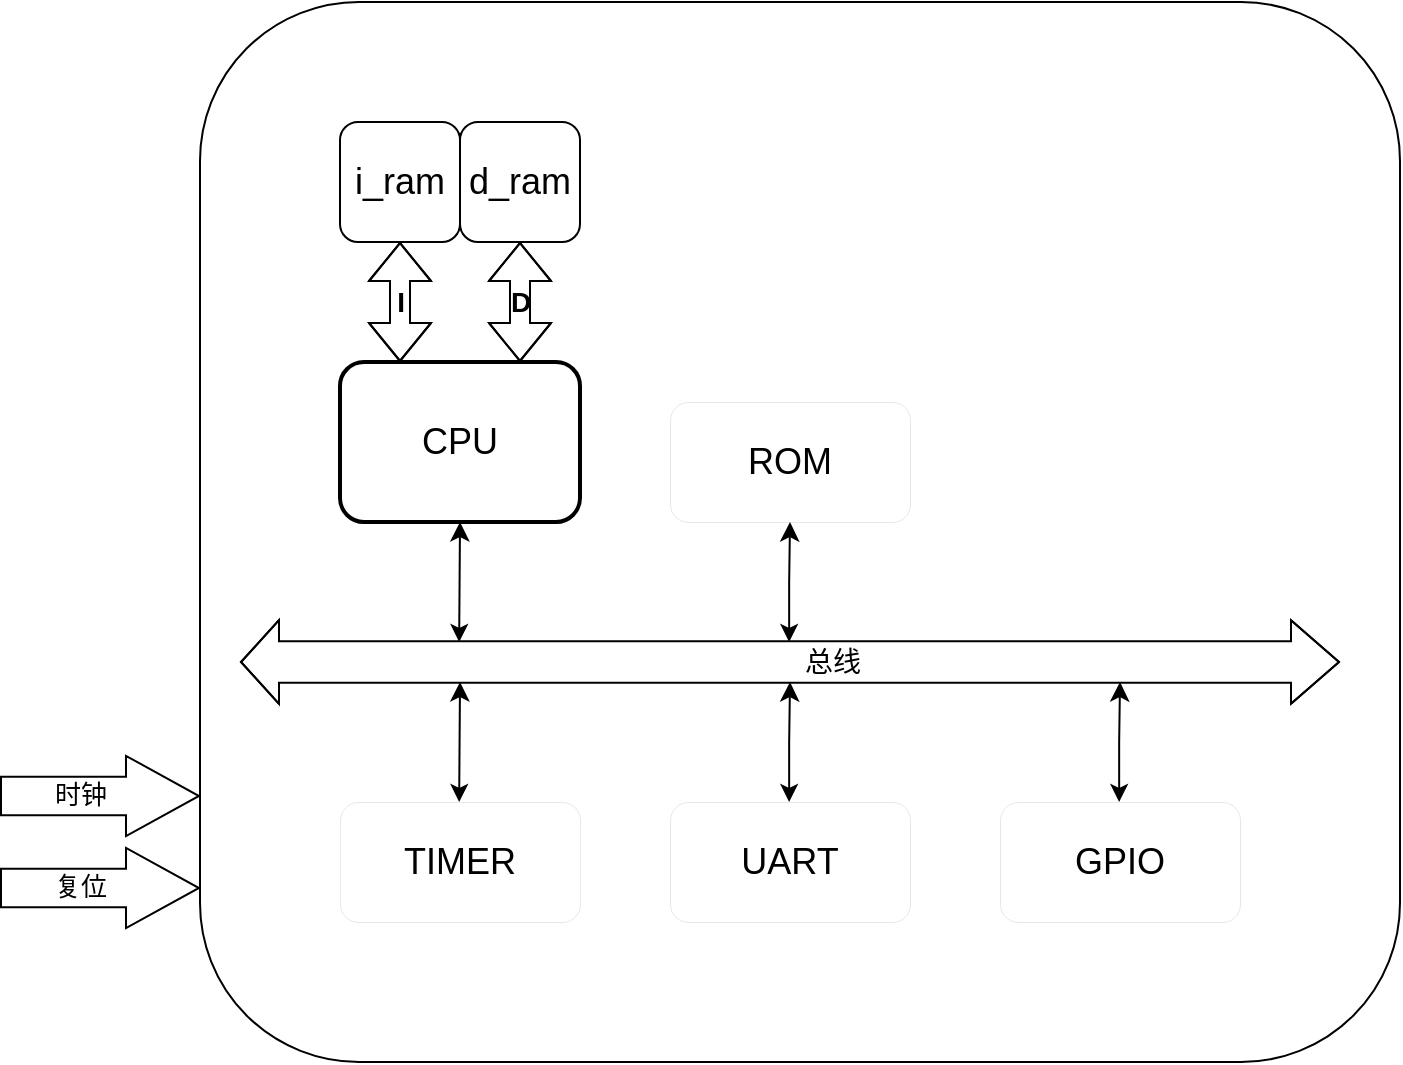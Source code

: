 <mxfile version="28.1.2" pages="7">
  <diagram name="总系统框图" id="576vf7DXUDYxhlQipZw-">
    <mxGraphModel dx="1572" dy="932" grid="1" gridSize="10" guides="1" tooltips="1" connect="1" arrows="1" fold="1" page="1" pageScale="1" pageWidth="827" pageHeight="1169" math="0" shadow="0">
      <root>
        <mxCell id="0" />
        <mxCell id="1" parent="0" />
        <mxCell id="XF81oIpcskWDkpJPOF2z-19" value="" style="rounded=1;whiteSpace=wrap;html=1;fontFamily=Helvetica;fontSize=11;fontColor=default;labelBackgroundColor=default;" parent="1" vertex="1">
          <mxGeometry x="160" y="180" width="600" height="530" as="geometry" />
        </mxCell>
        <mxCell id="XF81oIpcskWDkpJPOF2z-1" value="" style="shape=flexArrow;endArrow=classic;startArrow=classic;html=1;rounded=0;width=20.833;endSize=7.667;" parent="1" edge="1">
          <mxGeometry width="100" height="100" relative="1" as="geometry">
            <mxPoint x="180" y="510" as="sourcePoint" />
            <mxPoint x="730" y="510" as="targetPoint" />
            <Array as="points">
              <mxPoint x="460" y="510" />
            </Array>
          </mxGeometry>
        </mxCell>
        <mxCell id="XF81oIpcskWDkpJPOF2z-12" value="&lt;font style=&quot;font-size: 14px;&quot;&gt;总线&lt;/font&gt;" style="edgeLabel;html=1;align=center;verticalAlign=middle;resizable=0;points=[];" parent="XF81oIpcskWDkpJPOF2z-1" vertex="1" connectable="0">
          <mxGeometry x="0.074" y="-2" relative="1" as="geometry">
            <mxPoint y="-2" as="offset" />
          </mxGeometry>
        </mxCell>
        <mxCell id="XF81oIpcskWDkpJPOF2z-2" value="&lt;font style=&quot;font-size: 18px;&quot;&gt;CPU&lt;/font&gt;" style="rounded=1;whiteSpace=wrap;html=1;strokeWidth=2;" parent="1" vertex="1">
          <mxGeometry x="230" y="360" width="120" height="80" as="geometry" />
        </mxCell>
        <mxCell id="XF81oIpcskWDkpJPOF2z-4" value="&lt;font style=&quot;font-size: 18px;&quot;&gt;ROM&lt;/font&gt;&lt;span style=&quot;color: rgba(0, 0, 0, 0); font-family: monospace; font-size: 0px; text-align: start; text-wrap-mode: nowrap;&quot;&gt;%3CmxGraphModel%3E%3Croot%3E%3CmxCell%20id%3D%220%22%2F%3E%3CmxCell%20id%3D%221%22%20parent%3D%220%22%2F%3E%3CmxCell%20id%3D%222%22%20value%3D%22%26lt%3Bfont%20style%3D%26quot%3Bfont-size%3A%2018px%3B%26quot%3B%26gt%3BCPU%26lt%3B%2Ffont%26gt%3B%22%20style%3D%22rounded%3D1%3BwhiteSpace%3Dwrap%3Bhtml%3D1%3B%22%20vertex%3D%221%22%20parent%3D%221%22%3E%3CmxGeometry%20x%3D%22170%22%20y%3D%22340%22%20width%3D%22120%22%20height%3D%2260%22%20as%3D%22geometry%22%2F%3E%3C%2FmxCell%3E%3C%2Froot%3E%3C%2FmxGraphModel%3E&lt;/span&gt;" style="rounded=1;whiteSpace=wrap;html=1;strokeWidth=0;" parent="1" vertex="1">
          <mxGeometry x="395" y="380" width="120" height="60" as="geometry" />
        </mxCell>
        <mxCell id="XF81oIpcskWDkpJPOF2z-5" value="&lt;span style=&quot;font-size: 18px;&quot;&gt;i_ram&lt;/span&gt;" style="rounded=1;whiteSpace=wrap;html=1;" parent="1" vertex="1">
          <mxGeometry x="230" y="240" width="60" height="60" as="geometry" />
        </mxCell>
        <mxCell id="XF81oIpcskWDkpJPOF2z-6" value="&lt;font style=&quot;font-size: 18px;&quot;&gt;TIMER&lt;/font&gt;" style="rounded=1;whiteSpace=wrap;html=1;strokeWidth=0;" parent="1" vertex="1">
          <mxGeometry x="230" y="580" width="120" height="60" as="geometry" />
        </mxCell>
        <mxCell id="XF81oIpcskWDkpJPOF2z-7" value="&lt;span style=&quot;font-size: 18px;&quot;&gt;UART&lt;/span&gt;" style="rounded=1;whiteSpace=wrap;html=1;strokeWidth=0;" parent="1" vertex="1">
          <mxGeometry x="395" y="580" width="120" height="60" as="geometry" />
        </mxCell>
        <mxCell id="XF81oIpcskWDkpJPOF2z-8" value="&lt;span style=&quot;font-size: 18px;&quot;&gt;GPIO&lt;/span&gt;" style="rounded=1;whiteSpace=wrap;html=1;strokeWidth=0;" parent="1" vertex="1">
          <mxGeometry x="560" y="580" width="120" height="60" as="geometry" />
        </mxCell>
        <mxCell id="XF81oIpcskWDkpJPOF2z-13" value="" style="endArrow=classic;startArrow=classic;html=1;rounded=0;strokeColor=default;align=center;verticalAlign=middle;fontFamily=Helvetica;fontSize=11;fontColor=default;labelBackgroundColor=default;endSize=6.775;entryX=0.5;entryY=1;entryDx=0;entryDy=0;" parent="1" target="XF81oIpcskWDkpJPOF2z-2" edge="1">
          <mxGeometry width="50" height="50" relative="1" as="geometry">
            <mxPoint x="289.58" y="500" as="sourcePoint" />
            <mxPoint x="289.58" y="450" as="targetPoint" />
          </mxGeometry>
        </mxCell>
        <mxCell id="XF81oIpcskWDkpJPOF2z-14" value="" style="endArrow=classic;startArrow=classic;html=1;rounded=0;strokeColor=default;align=center;verticalAlign=middle;fontFamily=Helvetica;fontSize=11;fontColor=default;labelBackgroundColor=default;endSize=6.775;entryX=0.5;entryY=1;entryDx=0;entryDy=0;" parent="1" edge="1">
          <mxGeometry width="50" height="50" relative="1" as="geometry">
            <mxPoint x="454.58" y="500" as="sourcePoint" />
            <mxPoint x="455" y="440" as="targetPoint" />
            <Array as="points">
              <mxPoint x="454.58" y="470" />
            </Array>
          </mxGeometry>
        </mxCell>
        <mxCell id="XF81oIpcskWDkpJPOF2z-16" value="" style="endArrow=classic;startArrow=classic;html=1;rounded=0;strokeColor=default;align=center;verticalAlign=middle;fontFamily=Helvetica;fontSize=11;fontColor=default;labelBackgroundColor=default;endSize=6.775;entryX=0.5;entryY=1;entryDx=0;entryDy=0;" parent="1" edge="1">
          <mxGeometry width="50" height="50" relative="1" as="geometry">
            <mxPoint x="289.58" y="580" as="sourcePoint" />
            <mxPoint x="290" y="520" as="targetPoint" />
          </mxGeometry>
        </mxCell>
        <mxCell id="XF81oIpcskWDkpJPOF2z-17" value="" style="endArrow=classic;startArrow=classic;html=1;rounded=0;strokeColor=default;align=center;verticalAlign=middle;fontFamily=Helvetica;fontSize=11;fontColor=default;labelBackgroundColor=default;endSize=6.775;entryX=0.5;entryY=1;entryDx=0;entryDy=0;" parent="1" edge="1">
          <mxGeometry width="50" height="50" relative="1" as="geometry">
            <mxPoint x="454.58" y="580" as="sourcePoint" />
            <mxPoint x="455.0" y="520" as="targetPoint" />
            <Array as="points">
              <mxPoint x="454.58" y="550" />
            </Array>
          </mxGeometry>
        </mxCell>
        <mxCell id="XF81oIpcskWDkpJPOF2z-18" value="" style="endArrow=classic;startArrow=classic;html=1;rounded=0;strokeColor=default;align=center;verticalAlign=middle;fontFamily=Helvetica;fontSize=11;fontColor=default;labelBackgroundColor=default;endSize=6.775;entryX=0.5;entryY=1;entryDx=0;entryDy=0;" parent="1" edge="1">
          <mxGeometry width="50" height="50" relative="1" as="geometry">
            <mxPoint x="619.58" y="580" as="sourcePoint" />
            <mxPoint x="620" y="520" as="targetPoint" />
            <Array as="points">
              <mxPoint x="619.58" y="550" />
            </Array>
          </mxGeometry>
        </mxCell>
        <mxCell id="XF81oIpcskWDkpJPOF2z-20" value="" style="shape=flexArrow;endArrow=classic;html=1;rounded=0;strokeColor=default;align=center;verticalAlign=middle;fontFamily=Helvetica;fontSize=11;fontColor=default;labelBackgroundColor=default;endSize=11.833;width=19.167;" parent="1" edge="1">
          <mxGeometry width="50" height="50" relative="1" as="geometry">
            <mxPoint x="60" y="577" as="sourcePoint" />
            <mxPoint x="160" y="577" as="targetPoint" />
          </mxGeometry>
        </mxCell>
        <mxCell id="XF81oIpcskWDkpJPOF2z-22" value="时钟" style="edgeLabel;html=1;align=center;verticalAlign=middle;resizable=0;points=[];fontFamily=Helvetica;fontSize=13;fontColor=default;labelBackgroundColor=default;" parent="XF81oIpcskWDkpJPOF2z-20" vertex="1" connectable="0">
          <mxGeometry x="-0.2" y="-3" relative="1" as="geometry">
            <mxPoint y="-4" as="offset" />
          </mxGeometry>
        </mxCell>
        <mxCell id="XF81oIpcskWDkpJPOF2z-23" value="" style="shape=flexArrow;endArrow=classic;html=1;rounded=0;strokeColor=default;align=center;verticalAlign=middle;fontFamily=Helvetica;fontSize=11;fontColor=default;labelBackgroundColor=default;endSize=11.833;width=19.167;" parent="1" edge="1">
          <mxGeometry width="50" height="50" relative="1" as="geometry">
            <mxPoint x="60" y="623" as="sourcePoint" />
            <mxPoint x="160" y="623" as="targetPoint" />
          </mxGeometry>
        </mxCell>
        <mxCell id="XF81oIpcskWDkpJPOF2z-24" value="复位" style="edgeLabel;html=1;align=center;verticalAlign=middle;resizable=0;points=[];fontFamily=Helvetica;fontSize=13;fontColor=default;labelBackgroundColor=default;" parent="XF81oIpcskWDkpJPOF2z-23" vertex="1" connectable="0">
          <mxGeometry x="-0.2" y="-3" relative="1" as="geometry">
            <mxPoint y="-4" as="offset" />
          </mxGeometry>
        </mxCell>
        <mxCell id="ReLq97LPDPtI0Qoww713-1" value="" style="shape=flexArrow;endArrow=classic;startArrow=classic;html=1;rounded=0;" parent="1" edge="1">
          <mxGeometry width="100" height="100" relative="1" as="geometry">
            <mxPoint x="260" y="360" as="sourcePoint" />
            <mxPoint x="260" y="300" as="targetPoint" />
            <Array as="points">
              <mxPoint x="260" y="330" />
            </Array>
          </mxGeometry>
        </mxCell>
        <mxCell id="ReLq97LPDPtI0Qoww713-2" value="" style="shape=flexArrow;endArrow=classic;startArrow=classic;html=1;rounded=0;" parent="1" edge="1">
          <mxGeometry width="100" height="100" relative="1" as="geometry">
            <mxPoint x="320" y="360" as="sourcePoint" />
            <mxPoint x="320" y="300" as="targetPoint" />
            <Array as="points">
              <mxPoint x="320" y="330" />
            </Array>
          </mxGeometry>
        </mxCell>
        <mxCell id="ReLq97LPDPtI0Qoww713-3" value="&lt;font style=&quot;font-size: 14px;&quot;&gt;&lt;b style=&quot;&quot;&gt;I&lt;/b&gt;&lt;/font&gt;" style="text;html=1;align=center;verticalAlign=middle;resizable=0;points=[];autosize=1;strokeColor=none;fillColor=none;" parent="1" vertex="1">
          <mxGeometry x="245" y="315" width="30" height="30" as="geometry" />
        </mxCell>
        <mxCell id="ReLq97LPDPtI0Qoww713-4" value="&lt;font style=&quot;font-size: 14px;&quot;&gt;&lt;b style=&quot;&quot;&gt;D&lt;/b&gt;&lt;/font&gt;" style="text;html=1;align=center;verticalAlign=middle;resizable=0;points=[];autosize=1;strokeColor=none;fillColor=none;" parent="1" vertex="1">
          <mxGeometry x="305" y="315" width="30" height="30" as="geometry" />
        </mxCell>
        <mxCell id="NN2THeNHTwD6YzGITkxO-1" value="&lt;span style=&quot;font-size: 18px;&quot;&gt;d_ram&lt;/span&gt;" style="rounded=1;whiteSpace=wrap;html=1;" vertex="1" parent="1">
          <mxGeometry x="290" y="240" width="60" height="60" as="geometry" />
        </mxCell>
      </root>
    </mxGraphModel>
  </diagram>
  <diagram id="uYiK508yiCnuxna-FLoS" name="总线">
    <mxGraphModel dx="1123" dy="814" grid="1" gridSize="10" guides="1" tooltips="1" connect="1" arrows="1" fold="1" page="1" pageScale="1" pageWidth="827" pageHeight="1169" math="0" shadow="0">
      <root>
        <mxCell id="0" />
        <mxCell id="1" parent="0" />
        <mxCell id="4Dk0MXLCQTusz16ecUGm-1" value="&lt;font style=&quot;font-size: 18px;&quot;&gt;master0&lt;/font&gt;" style="rounded=1;whiteSpace=wrap;html=1;" parent="1" vertex="1">
          <mxGeometry x="68" y="318.75" width="120" height="40" as="geometry" />
        </mxCell>
        <mxCell id="4Dk0MXLCQTusz16ecUGm-2" value="&lt;font style=&quot;font-size: 18px;&quot;&gt;master2&lt;/font&gt;" style="rounded=1;whiteSpace=wrap;html=1;" parent="1" vertex="1">
          <mxGeometry x="68" y="418.75" width="120" height="40" as="geometry" />
        </mxCell>
        <mxCell id="4Dk0MXLCQTusz16ecUGm-3" value="&lt;font style=&quot;font-size: 18px;&quot;&gt;master1&lt;/font&gt;" style="rounded=1;whiteSpace=wrap;html=1;" parent="1" vertex="1">
          <mxGeometry x="68" y="368.75" width="120" height="40" as="geometry" />
        </mxCell>
        <mxCell id="4Dk0MXLCQTusz16ecUGm-4" value="&lt;font style=&quot;font-size: 18px;&quot;&gt;master3&lt;/font&gt;" style="rounded=1;whiteSpace=wrap;html=1;" parent="1" vertex="1">
          <mxGeometry x="68" y="468.75" width="120" height="40" as="geometry" />
        </mxCell>
        <mxCell id="4Dk0MXLCQTusz16ecUGm-78" style="edgeStyle=orthogonalEdgeStyle;rounded=0;orthogonalLoop=1;jettySize=auto;html=1;entryX=0;entryY=0.5;entryDx=0;entryDy=0;" parent="1" source="4Dk0MXLCQTusz16ecUGm-6" target="4Dk0MXLCQTusz16ecUGm-30" edge="1">
          <mxGeometry relative="1" as="geometry">
            <Array as="points">
              <mxPoint x="608" y="413" />
              <mxPoint x="608" y="330" />
            </Array>
          </mxGeometry>
        </mxCell>
        <mxCell id="4Dk0MXLCQTusz16ecUGm-79" style="edgeStyle=orthogonalEdgeStyle;rounded=0;orthogonalLoop=1;jettySize=auto;html=1;entryX=0;entryY=0.5;entryDx=0;entryDy=0;" parent="1" source="4Dk0MXLCQTusz16ecUGm-6" target="4Dk0MXLCQTusz16ecUGm-34" edge="1">
          <mxGeometry relative="1" as="geometry">
            <Array as="points">
              <mxPoint x="608" y="413" />
              <mxPoint x="608" y="354" />
            </Array>
          </mxGeometry>
        </mxCell>
        <mxCell id="4Dk0MXLCQTusz16ecUGm-80" value="" style="edgeStyle=orthogonalEdgeStyle;rounded=0;orthogonalLoop=1;jettySize=auto;html=1;" parent="1" source="4Dk0MXLCQTusz16ecUGm-6" target="4Dk0MXLCQTusz16ecUGm-38" edge="1">
          <mxGeometry relative="1" as="geometry">
            <Array as="points">
              <mxPoint x="608" y="413" />
              <mxPoint x="608" y="449" />
            </Array>
          </mxGeometry>
        </mxCell>
        <mxCell id="4Dk0MXLCQTusz16ecUGm-81" value="" style="edgeStyle=orthogonalEdgeStyle;rounded=0;orthogonalLoop=1;jettySize=auto;html=1;" parent="1" source="4Dk0MXLCQTusz16ecUGm-6" target="4Dk0MXLCQTusz16ecUGm-38" edge="1">
          <mxGeometry relative="1" as="geometry">
            <Array as="points">
              <mxPoint x="608" y="413" />
              <mxPoint x="608" y="449" />
            </Array>
          </mxGeometry>
        </mxCell>
        <mxCell id="4Dk0MXLCQTusz16ecUGm-82" style="edgeStyle=orthogonalEdgeStyle;rounded=0;orthogonalLoop=1;jettySize=auto;html=1;entryX=0;entryY=0.5;entryDx=0;entryDy=0;" parent="1" source="4Dk0MXLCQTusz16ecUGm-6" target="4Dk0MXLCQTusz16ecUGm-35" edge="1">
          <mxGeometry relative="1" as="geometry">
            <Array as="points">
              <mxPoint x="608" y="413" />
              <mxPoint x="608" y="378" />
            </Array>
          </mxGeometry>
        </mxCell>
        <mxCell id="4Dk0MXLCQTusz16ecUGm-83" style="edgeStyle=orthogonalEdgeStyle;rounded=0;orthogonalLoop=1;jettySize=auto;html=1;entryX=0;entryY=0.5;entryDx=0;entryDy=0;" parent="1" source="4Dk0MXLCQTusz16ecUGm-6" target="4Dk0MXLCQTusz16ecUGm-36" edge="1">
          <mxGeometry relative="1" as="geometry">
            <Array as="points">
              <mxPoint x="608" y="413" />
              <mxPoint x="608" y="400" />
            </Array>
          </mxGeometry>
        </mxCell>
        <mxCell id="4Dk0MXLCQTusz16ecUGm-84" style="edgeStyle=orthogonalEdgeStyle;rounded=0;orthogonalLoop=1;jettySize=auto;html=1;entryX=0;entryY=0.5;entryDx=0;entryDy=0;" parent="1" source="4Dk0MXLCQTusz16ecUGm-6" target="4Dk0MXLCQTusz16ecUGm-37" edge="1">
          <mxGeometry relative="1" as="geometry">
            <Array as="points">
              <mxPoint x="608" y="413" />
              <mxPoint x="608" y="424" />
            </Array>
          </mxGeometry>
        </mxCell>
        <mxCell id="4Dk0MXLCQTusz16ecUGm-85" style="edgeStyle=orthogonalEdgeStyle;rounded=0;orthogonalLoop=1;jettySize=auto;html=1;entryX=0;entryY=0.5;entryDx=0;entryDy=0;" parent="1" source="4Dk0MXLCQTusz16ecUGm-6" target="4Dk0MXLCQTusz16ecUGm-39" edge="1">
          <mxGeometry relative="1" as="geometry">
            <Array as="points">
              <mxPoint x="608" y="413" />
              <mxPoint x="608" y="472" />
            </Array>
          </mxGeometry>
        </mxCell>
        <mxCell id="4Dk0MXLCQTusz16ecUGm-86" style="edgeStyle=orthogonalEdgeStyle;rounded=0;orthogonalLoop=1;jettySize=auto;html=1;entryX=0;entryY=0.5;entryDx=0;entryDy=0;" parent="1" source="4Dk0MXLCQTusz16ecUGm-6" target="4Dk0MXLCQTusz16ecUGm-40" edge="1">
          <mxGeometry relative="1" as="geometry">
            <Array as="points">
              <mxPoint x="608" y="413" />
              <mxPoint x="608" y="496" />
            </Array>
          </mxGeometry>
        </mxCell>
        <mxCell id="4Dk0MXLCQTusz16ecUGm-90" style="edgeStyle=orthogonalEdgeStyle;rounded=0;orthogonalLoop=1;jettySize=auto;html=1;entryX=0;entryY=0.429;entryDx=0;entryDy=0;entryPerimeter=0;" parent="1" source="4Dk0MXLCQTusz16ecUGm-6" target="4Dk0MXLCQTusz16ecUGm-89" edge="1">
          <mxGeometry relative="1" as="geometry">
            <mxPoint x="548" y="600" as="targetPoint" />
            <Array as="points">
              <mxPoint x="608" y="413" />
              <mxPoint x="608" y="600" />
            </Array>
          </mxGeometry>
        </mxCell>
        <mxCell id="4Dk0MXLCQTusz16ecUGm-6" value="" style="shape=trapezoid;perimeter=trapezoidPerimeter;whiteSpace=wrap;html=1;fixedSize=1;rotation=90;" parent="1" vertex="1">
          <mxGeometry x="186.13" y="386.88" width="194.5" height="51.25" as="geometry" />
        </mxCell>
        <mxCell id="4Dk0MXLCQTusz16ecUGm-9" value="&lt;font style=&quot;font-size: 18px;&quot;&gt;总线仲裁器&lt;/font&gt;" style="rounded=0;whiteSpace=wrap;html=1;" parent="1" vertex="1">
          <mxGeometry x="68" y="590" width="120" height="50" as="geometry" />
        </mxCell>
        <mxCell id="4Dk0MXLCQTusz16ecUGm-10" value="" style="endArrow=classic;html=1;rounded=0;" parent="1" edge="1">
          <mxGeometry width="50" height="50" relative="1" as="geometry">
            <mxPoint x="68" y="339.75" as="sourcePoint" />
            <mxPoint x="68" y="630" as="targetPoint" />
            <Array as="points">
              <mxPoint x="18" y="340" />
              <mxPoint x="18" y="630" />
              <mxPoint x="48" y="630" />
            </Array>
          </mxGeometry>
        </mxCell>
        <mxCell id="4Dk0MXLCQTusz16ecUGm-11" value="" style="endArrow=classic;html=1;rounded=0;" parent="1" edge="1">
          <mxGeometry width="50" height="50" relative="1" as="geometry">
            <mxPoint x="68" y="390" as="sourcePoint" />
            <mxPoint x="68" y="620" as="targetPoint" />
            <Array as="points">
              <mxPoint x="28" y="390" />
              <mxPoint x="28" y="500" />
              <mxPoint x="28" y="620" />
            </Array>
          </mxGeometry>
        </mxCell>
        <mxCell id="4Dk0MXLCQTusz16ecUGm-12" value="" style="endArrow=classic;html=1;rounded=0;" parent="1" edge="1">
          <mxGeometry width="50" height="50" relative="1" as="geometry">
            <mxPoint x="68" y="440" as="sourcePoint" />
            <mxPoint x="68" y="610" as="targetPoint" />
            <Array as="points">
              <mxPoint x="38" y="440" />
              <mxPoint x="38" y="500" />
              <mxPoint x="38" y="610" />
            </Array>
          </mxGeometry>
        </mxCell>
        <mxCell id="4Dk0MXLCQTusz16ecUGm-16" value="" style="endArrow=classic;html=1;rounded=0;" parent="1" edge="1">
          <mxGeometry width="50" height="50" relative="1" as="geometry">
            <mxPoint x="68" y="490" as="sourcePoint" />
            <mxPoint x="68" y="600" as="targetPoint" />
            <Array as="points">
              <mxPoint x="48" y="490" />
              <mxPoint x="48" y="540" />
              <mxPoint x="48" y="600" />
            </Array>
          </mxGeometry>
        </mxCell>
        <mxCell id="4Dk0MXLCQTusz16ecUGm-18" value="req_" style="text;html=1;align=center;verticalAlign=middle;resizable=0;points=[];autosize=1;strokeColor=none;fillColor=none;" parent="1" vertex="1">
          <mxGeometry x="18" y="630" width="50" height="30" as="geometry" />
        </mxCell>
        <mxCell id="4Dk0MXLCQTusz16ecUGm-19" value="" style="endArrow=classic;html=1;rounded=0;entryX=0.12;entryY=0.996;entryDx=0;entryDy=0;entryPerimeter=0;" parent="1" target="4Dk0MXLCQTusz16ecUGm-6" edge="1">
          <mxGeometry width="50" height="50" relative="1" as="geometry">
            <mxPoint x="188" y="338.55" as="sourcePoint" />
            <mxPoint x="248" y="338.55" as="targetPoint" />
          </mxGeometry>
        </mxCell>
        <mxCell id="4Dk0MXLCQTusz16ecUGm-20" value="" style="endArrow=classic;html=1;rounded=0;entryX=0.12;entryY=0.996;entryDx=0;entryDy=0;entryPerimeter=0;" parent="1" edge="1">
          <mxGeometry width="50" height="50" relative="1" as="geometry">
            <mxPoint x="188" y="388.53" as="sourcePoint" />
            <mxPoint x="258" y="388.98" as="targetPoint" />
          </mxGeometry>
        </mxCell>
        <mxCell id="4Dk0MXLCQTusz16ecUGm-21" value="" style="endArrow=classic;html=1;rounded=0;entryX=0.12;entryY=0.996;entryDx=0;entryDy=0;entryPerimeter=0;" parent="1" edge="1">
          <mxGeometry width="50" height="50" relative="1" as="geometry">
            <mxPoint x="188" y="439.52" as="sourcePoint" />
            <mxPoint x="258" y="439.97" as="targetPoint" />
          </mxGeometry>
        </mxCell>
        <mxCell id="4Dk0MXLCQTusz16ecUGm-22" value="" style="endArrow=classic;html=1;rounded=0;entryX=0.12;entryY=0.996;entryDx=0;entryDy=0;entryPerimeter=0;" parent="1" edge="1">
          <mxGeometry width="50" height="50" relative="1" as="geometry">
            <mxPoint x="188" y="489.52" as="sourcePoint" />
            <mxPoint x="258" y="489.97" as="targetPoint" />
          </mxGeometry>
        </mxCell>
        <mxCell id="4Dk0MXLCQTusz16ecUGm-23" value="&lt;div&gt;主控&lt;/div&gt;多路复用" style="text;html=1;align=center;verticalAlign=middle;resizable=0;points=[];autosize=1;strokeColor=none;fillColor=none;" parent="1" vertex="1">
          <mxGeometry x="247" y="392.5" width="70" height="40" as="geometry" />
        </mxCell>
        <mxCell id="4Dk0MXLCQTusz16ecUGm-24" value="" style="endArrow=classic;html=1;rounded=0;" parent="1" edge="1">
          <mxGeometry width="50" height="50" relative="1" as="geometry">
            <mxPoint x="188" y="600" as="sourcePoint" />
            <mxPoint x="268" y="510" as="targetPoint" />
            <Array as="points">
              <mxPoint x="268" y="600" />
            </Array>
          </mxGeometry>
        </mxCell>
        <mxCell id="4Dk0MXLCQTusz16ecUGm-25" value="" style="endArrow=classic;html=1;rounded=0;" parent="1" edge="1">
          <mxGeometry width="50" height="50" relative="1" as="geometry">
            <mxPoint x="188" y="610" as="sourcePoint" />
            <mxPoint x="278" y="510" as="targetPoint" />
            <Array as="points">
              <mxPoint x="278" y="610" />
            </Array>
          </mxGeometry>
        </mxCell>
        <mxCell id="4Dk0MXLCQTusz16ecUGm-26" value="" style="endArrow=classic;html=1;rounded=0;" parent="1" edge="1">
          <mxGeometry width="50" height="50" relative="1" as="geometry">
            <mxPoint x="188" y="620" as="sourcePoint" />
            <mxPoint x="288" y="510" as="targetPoint" />
            <Array as="points">
              <mxPoint x="288" y="620" />
            </Array>
          </mxGeometry>
        </mxCell>
        <mxCell id="4Dk0MXLCQTusz16ecUGm-28" value="" style="endArrow=classic;html=1;rounded=0;" parent="1" edge="1">
          <mxGeometry width="50" height="50" relative="1" as="geometry">
            <mxPoint x="189.25" y="630" as="sourcePoint" />
            <mxPoint x="298" y="510" as="targetPoint" />
            <Array as="points">
              <mxPoint x="298" y="630" />
            </Array>
          </mxGeometry>
        </mxCell>
        <mxCell id="4Dk0MXLCQTusz16ecUGm-29" value="grant_" style="text;html=1;align=center;verticalAlign=middle;resizable=0;points=[];autosize=1;strokeColor=none;fillColor=none;" parent="1" vertex="1">
          <mxGeometry x="203" y="630" width="60" height="30" as="geometry" />
        </mxCell>
        <mxCell id="4Dk0MXLCQTusz16ecUGm-117" style="edgeStyle=orthogonalEdgeStyle;rounded=0;orthogonalLoop=1;jettySize=auto;html=1;exitX=0;exitY=0.75;exitDx=0;exitDy=0;entryX=0.934;entryY=1;entryDx=0;entryDy=0;entryPerimeter=0;" parent="1" source="4Dk0MXLCQTusz16ecUGm-30" target="4Dk0MXLCQTusz16ecUGm-101" edge="1">
          <mxGeometry relative="1" as="geometry">
            <mxPoint x="498" y="460" as="targetPoint" />
            <Array as="points">
              <mxPoint x="528" y="334" />
              <mxPoint x="528" y="459" />
            </Array>
          </mxGeometry>
        </mxCell>
        <mxCell id="4Dk0MXLCQTusz16ecUGm-30" value="&lt;font style=&quot;font-size: 18px;&quot;&gt;slave0&lt;/font&gt;" style="rounded=1;whiteSpace=wrap;html=1;" parent="1" vertex="1">
          <mxGeometry x="628" y="319.5" width="120" height="20" as="geometry" />
        </mxCell>
        <mxCell id="4Dk0MXLCQTusz16ecUGm-34" value="&lt;font style=&quot;font-size: 18px;&quot;&gt;slave1&lt;/font&gt;" style="rounded=1;whiteSpace=wrap;html=1;" parent="1" vertex="1">
          <mxGeometry x="627" y="343.5" width="120" height="20" as="geometry" />
        </mxCell>
        <mxCell id="4Dk0MXLCQTusz16ecUGm-35" value="&lt;font style=&quot;font-size: 18px;&quot;&gt;slave2&lt;/font&gt;" style="rounded=1;whiteSpace=wrap;html=1;" parent="1" vertex="1">
          <mxGeometry x="628" y="367.5" width="120" height="20" as="geometry" />
        </mxCell>
        <mxCell id="4Dk0MXLCQTusz16ecUGm-36" value="&lt;font style=&quot;font-size: 18px;&quot;&gt;slave3&lt;/font&gt;" style="rounded=1;whiteSpace=wrap;html=1;" parent="1" vertex="1">
          <mxGeometry x="627" y="390.5" width="120" height="20" as="geometry" />
        </mxCell>
        <mxCell id="4Dk0MXLCQTusz16ecUGm-37" value="&lt;font style=&quot;font-size: 18px;&quot;&gt;slave4&lt;/font&gt;" style="rounded=1;whiteSpace=wrap;html=1;" parent="1" vertex="1">
          <mxGeometry x="628" y="414.5" width="120" height="20" as="geometry" />
        </mxCell>
        <mxCell id="4Dk0MXLCQTusz16ecUGm-38" value="&lt;font style=&quot;font-size: 18px;&quot;&gt;slave5&lt;/font&gt;" style="rounded=1;whiteSpace=wrap;html=1;" parent="1" vertex="1">
          <mxGeometry x="628" y="438.5" width="120" height="20" as="geometry" />
        </mxCell>
        <mxCell id="4Dk0MXLCQTusz16ecUGm-39" value="&lt;font style=&quot;font-size: 18px;&quot;&gt;slave6&lt;/font&gt;" style="rounded=1;whiteSpace=wrap;html=1;" parent="1" vertex="1">
          <mxGeometry x="627" y="462.5" width="120" height="20" as="geometry" />
        </mxCell>
        <mxCell id="4Dk0MXLCQTusz16ecUGm-40" value="&lt;font style=&quot;font-size: 18px;&quot;&gt;slave7&lt;/font&gt;" style="rounded=1;whiteSpace=wrap;html=1;" parent="1" vertex="1">
          <mxGeometry x="628" y="485.5" width="120" height="20" as="geometry" />
        </mxCell>
        <mxCell id="4Dk0MXLCQTusz16ecUGm-88" value="addr[31:0]&lt;div&gt;as_&lt;/div&gt;&lt;div&gt;rw&lt;/div&gt;&lt;div&gt;wr_data[31:0]&lt;/div&gt;" style="rounded=1;whiteSpace=wrap;html=1;dashed=1;strokeWidth=0;" parent="1" vertex="1">
          <mxGeometry x="359" y="350.5" width="90" height="60" as="geometry" />
        </mxCell>
        <mxCell id="4Dk0MXLCQTusz16ecUGm-89" value="&lt;span style=&quot;font-size: 18px;&quot;&gt;地址解码器&lt;/span&gt;" style="rounded=0;whiteSpace=wrap;html=1;" parent="1" vertex="1">
          <mxGeometry x="628" y="570" width="120" height="70" as="geometry" />
        </mxCell>
        <mxCell id="4Dk0MXLCQTusz16ecUGm-100" value="addr[31:29]" style="text;html=1;align=center;verticalAlign=middle;resizable=0;points=[];autosize=1;strokeColor=none;fillColor=none;" parent="1" vertex="1">
          <mxGeometry x="547" y="600" width="80" height="30" as="geometry" />
        </mxCell>
        <mxCell id="4Dk0MXLCQTusz16ecUGm-136" style="edgeStyle=orthogonalEdgeStyle;rounded=0;orthogonalLoop=1;jettySize=auto;html=1;entryX=1;entryY=0.75;entryDx=0;entryDy=0;" parent="1" source="4Dk0MXLCQTusz16ecUGm-101" target="4Dk0MXLCQTusz16ecUGm-4" edge="1">
          <mxGeometry relative="1" as="geometry">
            <Array as="points">
              <mxPoint x="208" y="526" />
              <mxPoint x="208" y="499" />
            </Array>
          </mxGeometry>
        </mxCell>
        <mxCell id="4Dk0MXLCQTusz16ecUGm-137" style="edgeStyle=orthogonalEdgeStyle;rounded=0;orthogonalLoop=1;jettySize=auto;html=1;entryX=1;entryY=0.75;entryDx=0;entryDy=0;" parent="1" source="4Dk0MXLCQTusz16ecUGm-101" target="4Dk0MXLCQTusz16ecUGm-2" edge="1">
          <mxGeometry relative="1" as="geometry">
            <Array as="points">
              <mxPoint x="208" y="526" />
              <mxPoint x="208" y="449" />
            </Array>
          </mxGeometry>
        </mxCell>
        <mxCell id="4Dk0MXLCQTusz16ecUGm-138" style="edgeStyle=orthogonalEdgeStyle;rounded=0;orthogonalLoop=1;jettySize=auto;html=1;entryX=1;entryY=0.75;entryDx=0;entryDy=0;" parent="1" source="4Dk0MXLCQTusz16ecUGm-101" target="4Dk0MXLCQTusz16ecUGm-3" edge="1">
          <mxGeometry relative="1" as="geometry">
            <Array as="points">
              <mxPoint x="208" y="526" />
              <mxPoint x="208" y="399" />
            </Array>
          </mxGeometry>
        </mxCell>
        <mxCell id="4Dk0MXLCQTusz16ecUGm-139" style="edgeStyle=orthogonalEdgeStyle;rounded=0;orthogonalLoop=1;jettySize=auto;html=1;entryX=1;entryY=0.75;entryDx=0;entryDy=0;" parent="1" source="4Dk0MXLCQTusz16ecUGm-101" target="4Dk0MXLCQTusz16ecUGm-1" edge="1">
          <mxGeometry relative="1" as="geometry">
            <Array as="points">
              <mxPoint x="208" y="526" />
              <mxPoint x="208" y="349" />
            </Array>
          </mxGeometry>
        </mxCell>
        <mxCell id="4Dk0MXLCQTusz16ecUGm-101" value="" style="shape=trapezoid;perimeter=trapezoidPerimeter;whiteSpace=wrap;html=1;fixedSize=1;rotation=-90;size=20;" parent="1" vertex="1">
          <mxGeometry x="398" y="491.41" width="152.74" height="68.45" as="geometry" />
        </mxCell>
        <mxCell id="4Dk0MXLCQTusz16ecUGm-116" value="cs{7:0}_" style="text;html=1;align=center;verticalAlign=middle;resizable=0;points=[];autosize=1;strokeColor=none;fillColor=none;" parent="1" vertex="1">
          <mxGeometry x="739" y="610" width="70" height="30" as="geometry" />
        </mxCell>
        <mxCell id="4Dk0MXLCQTusz16ecUGm-118" style="edgeStyle=orthogonalEdgeStyle;rounded=0;orthogonalLoop=1;jettySize=auto;html=1;exitX=0;exitY=0.75;exitDx=0;exitDy=0;entryX=0.799;entryY=0.991;entryDx=0;entryDy=0;entryPerimeter=0;" parent="1" source="4Dk0MXLCQTusz16ecUGm-34" target="4Dk0MXLCQTusz16ecUGm-101" edge="1">
          <mxGeometry relative="1" as="geometry">
            <Array as="points">
              <mxPoint x="538" y="358" />
              <mxPoint x="538" y="480" />
            </Array>
          </mxGeometry>
        </mxCell>
        <mxCell id="4Dk0MXLCQTusz16ecUGm-119" style="edgeStyle=orthogonalEdgeStyle;rounded=0;orthogonalLoop=1;jettySize=auto;html=1;exitX=0;exitY=0.75;exitDx=0;exitDy=0;entryX=0.663;entryY=1.005;entryDx=0;entryDy=0;entryPerimeter=0;" parent="1" source="4Dk0MXLCQTusz16ecUGm-35" target="4Dk0MXLCQTusz16ecUGm-101" edge="1">
          <mxGeometry relative="1" as="geometry">
            <Array as="points">
              <mxPoint x="548" y="383" />
              <mxPoint x="548" y="501" />
            </Array>
          </mxGeometry>
        </mxCell>
        <mxCell id="4Dk0MXLCQTusz16ecUGm-120" style="edgeStyle=orthogonalEdgeStyle;rounded=0;orthogonalLoop=1;jettySize=auto;html=1;exitX=0;exitY=0.75;exitDx=0;exitDy=0;entryX=0.533;entryY=1.005;entryDx=0;entryDy=0;entryPerimeter=0;" parent="1" source="4Dk0MXLCQTusz16ecUGm-36" target="4Dk0MXLCQTusz16ecUGm-101" edge="1">
          <mxGeometry relative="1" as="geometry">
            <Array as="points">
              <mxPoint x="558" y="406" />
              <mxPoint x="558" y="521" />
            </Array>
          </mxGeometry>
        </mxCell>
        <mxCell id="4Dk0MXLCQTusz16ecUGm-121" style="edgeStyle=orthogonalEdgeStyle;rounded=0;orthogonalLoop=1;jettySize=auto;html=1;exitX=0;exitY=0.75;exitDx=0;exitDy=0;entryX=0.402;entryY=1.001;entryDx=0;entryDy=0;entryPerimeter=0;" parent="1" source="4Dk0MXLCQTusz16ecUGm-37" target="4Dk0MXLCQTusz16ecUGm-101" edge="1">
          <mxGeometry relative="1" as="geometry" />
        </mxCell>
        <mxCell id="4Dk0MXLCQTusz16ecUGm-122" style="edgeStyle=orthogonalEdgeStyle;rounded=0;orthogonalLoop=1;jettySize=auto;html=1;exitX=0;exitY=0.75;exitDx=0;exitDy=0;entryX=0.283;entryY=1.017;entryDx=0;entryDy=0;entryPerimeter=0;" parent="1" source="4Dk0MXLCQTusz16ecUGm-38" target="4Dk0MXLCQTusz16ecUGm-101" edge="1">
          <mxGeometry relative="1" as="geometry">
            <Array as="points">
              <mxPoint x="578" y="454" />
              <mxPoint x="578" y="559" />
            </Array>
          </mxGeometry>
        </mxCell>
        <mxCell id="4Dk0MXLCQTusz16ecUGm-123" style="edgeStyle=orthogonalEdgeStyle;rounded=0;orthogonalLoop=1;jettySize=auto;html=1;exitX=0;exitY=0.75;exitDx=0;exitDy=0;entryX=0.154;entryY=1.005;entryDx=0;entryDy=0;entryPerimeter=0;" parent="1" source="4Dk0MXLCQTusz16ecUGm-39" target="4Dk0MXLCQTusz16ecUGm-101" edge="1">
          <mxGeometry relative="1" as="geometry">
            <Array as="points">
              <mxPoint x="588" y="478" />
              <mxPoint x="588" y="579" />
            </Array>
          </mxGeometry>
        </mxCell>
        <mxCell id="4Dk0MXLCQTusz16ecUGm-124" style="edgeStyle=orthogonalEdgeStyle;rounded=0;orthogonalLoop=1;jettySize=auto;html=1;exitX=0;exitY=0.75;exitDx=0;exitDy=0;entryX=0.016;entryY=1.009;entryDx=0;entryDy=0;entryPerimeter=0;" parent="1" source="4Dk0MXLCQTusz16ecUGm-40" target="4Dk0MXLCQTusz16ecUGm-101" edge="1">
          <mxGeometry relative="1" as="geometry">
            <Array as="points">
              <mxPoint x="598" y="501" />
              <mxPoint x="598" y="600" />
            </Array>
          </mxGeometry>
        </mxCell>
        <mxCell id="4Dk0MXLCQTusz16ecUGm-127" value="" style="shape=flexArrow;endArrow=classic;html=1;rounded=0;width=3.81;endSize=6.552;entryX=0.93;entryY=0.407;entryDx=0;entryDy=0;entryPerimeter=0;" parent="1" target="4Dk0MXLCQTusz16ecUGm-101" edge="1">
          <mxGeometry width="50" height="50" relative="1" as="geometry">
            <mxPoint x="748" y="604.76" as="sourcePoint" />
            <mxPoint x="818" y="604.9" as="targetPoint" />
            <Array as="points">
              <mxPoint x="798" y="605" />
              <mxPoint x="798" y="300" />
              <mxPoint x="468" y="300" />
            </Array>
          </mxGeometry>
        </mxCell>
        <mxCell id="4Dk0MXLCQTusz16ecUGm-128" value="" style="endArrow=classic;html=1;rounded=0;" parent="1" edge="1">
          <mxGeometry width="50" height="50" relative="1" as="geometry">
            <mxPoint x="798" y="495" as="sourcePoint" />
            <mxPoint x="749" y="495.25" as="targetPoint" />
          </mxGeometry>
        </mxCell>
        <mxCell id="4Dk0MXLCQTusz16ecUGm-129" value="" style="endArrow=classic;html=1;rounded=0;" parent="1" edge="1">
          <mxGeometry width="50" height="50" relative="1" as="geometry">
            <mxPoint x="797" y="472.33" as="sourcePoint" />
            <mxPoint x="748" y="472.58" as="targetPoint" />
          </mxGeometry>
        </mxCell>
        <mxCell id="4Dk0MXLCQTusz16ecUGm-130" value="" style="endArrow=classic;html=1;rounded=0;" parent="1" edge="1">
          <mxGeometry width="50" height="50" relative="1" as="geometry">
            <mxPoint x="796" y="448.33" as="sourcePoint" />
            <mxPoint x="747" y="448.58" as="targetPoint" />
          </mxGeometry>
        </mxCell>
        <mxCell id="4Dk0MXLCQTusz16ecUGm-131" value="" style="endArrow=classic;html=1;rounded=0;" parent="1" edge="1">
          <mxGeometry width="50" height="50" relative="1" as="geometry">
            <mxPoint x="796" y="424.3" as="sourcePoint" />
            <mxPoint x="747" y="424.55" as="targetPoint" />
          </mxGeometry>
        </mxCell>
        <mxCell id="4Dk0MXLCQTusz16ecUGm-132" value="" style="endArrow=classic;html=1;rounded=0;" parent="1" edge="1">
          <mxGeometry width="50" height="50" relative="1" as="geometry">
            <mxPoint x="797" y="400.33" as="sourcePoint" />
            <mxPoint x="748" y="400.58" as="targetPoint" />
          </mxGeometry>
        </mxCell>
        <mxCell id="4Dk0MXLCQTusz16ecUGm-133" value="" style="endArrow=classic;html=1;rounded=0;" parent="1" edge="1">
          <mxGeometry width="50" height="50" relative="1" as="geometry">
            <mxPoint x="797" y="377.33" as="sourcePoint" />
            <mxPoint x="748" y="377.58" as="targetPoint" />
          </mxGeometry>
        </mxCell>
        <mxCell id="4Dk0MXLCQTusz16ecUGm-134" value="" style="endArrow=classic;html=1;rounded=0;" parent="1" edge="1">
          <mxGeometry width="50" height="50" relative="1" as="geometry">
            <mxPoint x="796" y="353.33" as="sourcePoint" />
            <mxPoint x="747" y="353.58" as="targetPoint" />
          </mxGeometry>
        </mxCell>
        <mxCell id="4Dk0MXLCQTusz16ecUGm-135" value="" style="endArrow=classic;html=1;rounded=0;" parent="1" edge="1">
          <mxGeometry width="50" height="50" relative="1" as="geometry">
            <mxPoint x="797" y="329.33" as="sourcePoint" />
            <mxPoint x="748" y="329.58" as="targetPoint" />
          </mxGeometry>
        </mxCell>
        <mxCell id="4Dk0MXLCQTusz16ecUGm-140" value="&lt;div&gt;rd_data[31:0]&lt;/div&gt;&lt;div&gt;rdy_&lt;/div&gt;" style="rounded=1;whiteSpace=wrap;html=1;dashed=1;strokeWidth=0;" parent="1" vertex="1">
          <mxGeometry x="338" y="530" width="90" height="30" as="geometry" />
        </mxCell>
        <mxCell id="4Dk0MXLCQTusz16ecUGm-141" value="&lt;div&gt;从属&lt;/div&gt;多路复用" style="text;html=1;align=center;verticalAlign=middle;resizable=0;points=[];autosize=1;strokeColor=none;fillColor=none;" parent="1" vertex="1">
          <mxGeometry x="439.37" y="505.64" width="70" height="40" as="geometry" />
        </mxCell>
        <mxCell id="4Dk0MXLCQTusz16ecUGm-142" value="" style="ellipse;whiteSpace=wrap;html=1;aspect=fixed;fillColor=#000000;" parent="1" vertex="1">
          <mxGeometry x="206" y="396.75" width="4" height="4" as="geometry" />
        </mxCell>
        <mxCell id="4Dk0MXLCQTusz16ecUGm-144" value="" style="ellipse;whiteSpace=wrap;html=1;aspect=fixed;fillColor=#000000;" parent="1" vertex="1">
          <mxGeometry x="206" y="446.75" width="4" height="4" as="geometry" />
        </mxCell>
        <mxCell id="4Dk0MXLCQTusz16ecUGm-145" value="" style="ellipse;whiteSpace=wrap;html=1;aspect=fixed;fillColor=#000000;" parent="1" vertex="1">
          <mxGeometry x="206" y="496.75" width="4" height="4" as="geometry" />
        </mxCell>
        <mxCell id="4Dk0MXLCQTusz16ecUGm-146" value="" style="ellipse;whiteSpace=wrap;html=1;aspect=fixed;fillColor=#000000;" parent="1" vertex="1">
          <mxGeometry x="794" y="470" width="4" height="4" as="geometry" />
        </mxCell>
        <mxCell id="4Dk0MXLCQTusz16ecUGm-147" value="" style="ellipse;whiteSpace=wrap;html=1;aspect=fixed;fillColor=#000000;" parent="1" vertex="1">
          <mxGeometry x="794" y="493" width="4" height="4" as="geometry" />
        </mxCell>
        <mxCell id="4Dk0MXLCQTusz16ecUGm-148" value="" style="ellipse;whiteSpace=wrap;html=1;aspect=fixed;fillColor=#000000;" parent="1" vertex="1">
          <mxGeometry x="794" y="327.5" width="4" height="4" as="geometry" />
        </mxCell>
        <mxCell id="4Dk0MXLCQTusz16ecUGm-149" value="" style="ellipse;whiteSpace=wrap;html=1;aspect=fixed;fillColor=#000000;" parent="1" vertex="1">
          <mxGeometry x="794" y="351.5" width="4" height="4" as="geometry" />
        </mxCell>
        <mxCell id="4Dk0MXLCQTusz16ecUGm-150" value="" style="ellipse;whiteSpace=wrap;html=1;aspect=fixed;fillColor=#000000;" parent="1" vertex="1">
          <mxGeometry x="794" y="375.5" width="4" height="4" as="geometry" />
        </mxCell>
        <mxCell id="4Dk0MXLCQTusz16ecUGm-151" value="" style="ellipse;whiteSpace=wrap;html=1;aspect=fixed;fillColor=#000000;" parent="1" vertex="1">
          <mxGeometry x="794" y="398" width="4" height="4" as="geometry" />
        </mxCell>
        <mxCell id="4Dk0MXLCQTusz16ecUGm-152" value="" style="ellipse;whiteSpace=wrap;html=1;aspect=fixed;fillColor=#000000;" parent="1" vertex="1">
          <mxGeometry x="794" y="423" width="4" height="4" as="geometry" />
        </mxCell>
        <mxCell id="4Dk0MXLCQTusz16ecUGm-160" value="" style="ellipse;whiteSpace=wrap;html=1;aspect=fixed;fillColor=#000000;" parent="1" vertex="1">
          <mxGeometry x="794" y="445.75" width="4" height="4" as="geometry" />
        </mxCell>
        <mxCell id="4Dk0MXLCQTusz16ecUGm-161" value="" style="ellipse;whiteSpace=wrap;html=1;aspect=fixed;fillColor=#000000;" parent="1" vertex="1">
          <mxGeometry x="606" y="494" width="4" height="4" as="geometry" />
        </mxCell>
        <mxCell id="4Dk0MXLCQTusz16ecUGm-163" value="" style="ellipse;whiteSpace=wrap;html=1;aspect=fixed;fillColor=#000000;" parent="1" vertex="1">
          <mxGeometry x="606" y="351.5" width="4" height="4" as="geometry" />
        </mxCell>
        <mxCell id="4Dk0MXLCQTusz16ecUGm-164" value="" style="ellipse;whiteSpace=wrap;html=1;aspect=fixed;fillColor=#000000;" parent="1" vertex="1">
          <mxGeometry x="606" y="375.5" width="4" height="4" as="geometry" />
        </mxCell>
        <mxCell id="4Dk0MXLCQTusz16ecUGm-165" value="" style="ellipse;whiteSpace=wrap;html=1;aspect=fixed;fillColor=#000000;" parent="1" vertex="1">
          <mxGeometry x="606" y="399.5" width="4" height="4" as="geometry" />
        </mxCell>
        <mxCell id="4Dk0MXLCQTusz16ecUGm-166" value="" style="ellipse;whiteSpace=wrap;html=1;aspect=fixed;fillColor=#000000;" parent="1" vertex="1">
          <mxGeometry x="606" y="422" width="4" height="4" as="geometry" />
        </mxCell>
        <mxCell id="4Dk0MXLCQTusz16ecUGm-167" value="" style="ellipse;whiteSpace=wrap;html=1;aspect=fixed;fillColor=#000000;" parent="1" vertex="1">
          <mxGeometry x="606" y="447" width="4" height="4" as="geometry" />
        </mxCell>
        <mxCell id="4Dk0MXLCQTusz16ecUGm-168" value="" style="ellipse;whiteSpace=wrap;html=1;aspect=fixed;fillColor=#000000;" parent="1" vertex="1">
          <mxGeometry x="606" y="469.75" width="4" height="4" as="geometry" />
        </mxCell>
        <mxCell id="4Dk0MXLCQTusz16ecUGm-169" value="" style="ellipse;whiteSpace=wrap;html=1;aspect=fixed;fillColor=#000000;" parent="1" vertex="1">
          <mxGeometry x="606" y="411" width="4" height="4" as="geometry" />
        </mxCell>
      </root>
    </mxGraphModel>
  </diagram>
  <diagram id="rcq18Z8XzbzSQUIEEiPK" name="取指令">
    <mxGraphModel dx="1678" dy="999" grid="1" gridSize="10" guides="1" tooltips="1" connect="1" arrows="1" fold="1" page="1" pageScale="1" pageWidth="827" pageHeight="1169" math="0" shadow="0">
      <root>
        <mxCell id="0" />
        <mxCell id="1" parent="0" />
        <mxCell id="8pGIX7yoOdiatFroF8W5-1" value="" style="rounded=1;whiteSpace=wrap;html=1;dashed=1;dashPattern=8 8;" vertex="1" parent="1">
          <mxGeometry x="250" y="560" width="340" height="120" as="geometry" />
        </mxCell>
        <mxCell id="pul48MWECrX4DvYSB2k7-7" style="edgeStyle=orthogonalEdgeStyle;rounded=0;orthogonalLoop=1;jettySize=auto;html=1;exitX=0.75;exitY=0;exitDx=0;exitDy=0;entryX=0.25;entryY=1;entryDx=0;entryDy=0;" parent="1" source="D5tXrB7TuikHR5Es4p-W-1" target="pul48MWECrX4DvYSB2k7-4" edge="1">
          <mxGeometry relative="1" as="geometry" />
        </mxCell>
        <mxCell id="D5tXrB7TuikHR5Es4p-W-1" value="&lt;font style=&quot;font-size: 18px;&quot;&gt;bus_if&lt;/font&gt;" style="rounded=0;whiteSpace=wrap;html=1;" parent="1" vertex="1">
          <mxGeometry x="180" y="790" width="420" height="55" as="geometry" />
        </mxCell>
        <mxCell id="D5tXrB7TuikHR5Es4p-W-2" value="" style="shape=flexArrow;endArrow=classic;startArrow=classic;html=1;rounded=0;" parent="1" edge="1">
          <mxGeometry width="100" height="100" relative="1" as="geometry">
            <mxPoint x="390" y="853" as="sourcePoint" />
            <mxPoint x="390" y="943" as="targetPoint" />
            <Array as="points">
              <mxPoint x="390" y="903" />
            </Array>
          </mxGeometry>
        </mxCell>
        <mxCell id="LgbJRZLUU7B5ZlGKgWza-3" style="edgeStyle=orthogonalEdgeStyle;rounded=0;orthogonalLoop=1;jettySize=auto;html=1;" parent="1" source="D5tXrB7TuikHR5Es4p-W-6" edge="1">
          <mxGeometry relative="1" as="geometry">
            <mxPoint x="720" y="585" as="targetPoint" />
          </mxGeometry>
        </mxCell>
        <mxCell id="D5tXrB7TuikHR5Es4p-W-6" value="&lt;font style=&quot;font-size: 18px;&quot;&gt;PC&lt;/font&gt;" style="rounded=0;whiteSpace=wrap;html=1;" parent="1" vertex="1">
          <mxGeometry x="260" y="570" width="80" height="30" as="geometry" />
        </mxCell>
        <mxCell id="LgbJRZLUU7B5ZlGKgWza-4" style="edgeStyle=orthogonalEdgeStyle;rounded=0;orthogonalLoop=1;jettySize=auto;html=1;" parent="1" source="D5tXrB7TuikHR5Es4p-W-7" edge="1">
          <mxGeometry relative="1" as="geometry">
            <mxPoint x="720" y="645" as="targetPoint" />
          </mxGeometry>
        </mxCell>
        <mxCell id="D5tXrB7TuikHR5Es4p-W-7" value="&lt;font style=&quot;font-size: 18px;&quot;&gt;if_insn&lt;/font&gt;" style="rounded=0;whiteSpace=wrap;html=1;" parent="1" vertex="1">
          <mxGeometry x="489" y="630" width="80" height="30" as="geometry" />
        </mxCell>
        <mxCell id="D5tXrB7TuikHR5Es4p-W-13" style="edgeStyle=orthogonalEdgeStyle;rounded=0;orthogonalLoop=1;jettySize=auto;html=1;entryX=0.286;entryY=0.018;entryDx=0;entryDy=0;entryPerimeter=0;" parent="1" source="D5tXrB7TuikHR5Es4p-W-6" target="D5tXrB7TuikHR5Es4p-W-1" edge="1">
          <mxGeometry relative="1" as="geometry" />
        </mxCell>
        <mxCell id="D5tXrB7TuikHR5Es4p-W-23" style="edgeStyle=orthogonalEdgeStyle;rounded=0;orthogonalLoop=1;jettySize=auto;html=1;exitX=0.5;exitY=0;exitDx=0;exitDy=0;entryX=0;entryY=0.5;entryDx=0;entryDy=0;" parent="1" source="D5tXrB7TuikHR5Es4p-W-16" target="D5tXrB7TuikHR5Es4p-W-6" edge="1">
          <mxGeometry relative="1" as="geometry" />
        </mxCell>
        <mxCell id="D5tXrB7TuikHR5Es4p-W-16" value="" style="shape=trapezoid;perimeter=trapezoidPerimeter;whiteSpace=wrap;html=1;fixedSize=1;rotation=90;" parent="1" vertex="1">
          <mxGeometry x="120" y="565" width="135" height="40" as="geometry" />
        </mxCell>
        <mxCell id="D5tXrB7TuikHR5Es4p-W-66" style="edgeStyle=orthogonalEdgeStyle;rounded=0;orthogonalLoop=1;jettySize=auto;html=1;exitX=1;exitY=0.5;exitDx=0;exitDy=0;exitPerimeter=0;entryX=0.75;entryY=1;entryDx=0;entryDy=0;" parent="1" source="D5tXrB7TuikHR5Es4p-W-62" target="D5tXrB7TuikHR5Es4p-W-16" edge="1">
          <mxGeometry relative="1" as="geometry" />
        </mxCell>
        <mxCell id="D5tXrB7TuikHR5Es4p-W-62" value="" style="verticalLabelPosition=bottom;shadow=0;dashed=0;align=center;html=1;verticalAlign=top;shape=mxgraph.electrical.abstract.summation_point;" parent="1" vertex="1">
          <mxGeometry x="60" y="604" width="30" height="30" as="geometry" />
        </mxCell>
        <mxCell id="D5tXrB7TuikHR5Es4p-W-63" value="&lt;span style=&quot;font-size: 18px;&quot;&gt;4&lt;/span&gt;" style="text;html=1;align=center;verticalAlign=middle;resizable=0;points=[];autosize=1;strokeColor=none;fillColor=none;" parent="1" vertex="1">
          <mxGeometry x="1" y="599" width="30" height="40" as="geometry" />
        </mxCell>
        <mxCell id="D5tXrB7TuikHR5Es4p-W-64" style="edgeStyle=orthogonalEdgeStyle;rounded=0;orthogonalLoop=1;jettySize=auto;html=1;entryX=0;entryY=0.5;entryDx=0;entryDy=0;entryPerimeter=0;" parent="1" source="D5tXrB7TuikHR5Es4p-W-63" target="D5tXrB7TuikHR5Es4p-W-62" edge="1">
          <mxGeometry relative="1" as="geometry" />
        </mxCell>
        <mxCell id="D5tXrB7TuikHR5Es4p-W-67" style="edgeStyle=orthogonalEdgeStyle;rounded=0;orthogonalLoop=1;jettySize=auto;html=1;exitX=1;exitY=0.5;exitDx=0;exitDy=0;entryX=0.5;entryY=1;entryDx=0;entryDy=0;entryPerimeter=0;" parent="1" source="D5tXrB7TuikHR5Es4p-W-6" target="D5tXrB7TuikHR5Es4p-W-62" edge="1">
          <mxGeometry relative="1" as="geometry">
            <Array as="points">
              <mxPoint x="360" y="585" />
              <mxPoint x="360" y="690" />
              <mxPoint x="75" y="690" />
            </Array>
          </mxGeometry>
        </mxCell>
        <mxCell id="D5tXrB7TuikHR5Es4p-W-68" value="&lt;span style=&quot;font-size: 18px;&quot;&gt;MUX&lt;/span&gt;" style="text;html=1;align=center;verticalAlign=middle;resizable=0;points=[];autosize=1;strokeColor=none;fillColor=none;" parent="1" vertex="1">
          <mxGeometry x="157.5" y="564" width="60" height="40" as="geometry" />
        </mxCell>
        <mxCell id="D5tXrB7TuikHR5Es4p-W-70" value="" style="endArrow=classic;html=1;rounded=0;entryX=0.5;entryY=1;entryDx=0;entryDy=0;" parent="1" target="D5tXrB7TuikHR5Es4p-W-16" edge="1">
          <mxGeometry width="50" height="50" relative="1" as="geometry">
            <mxPoint x="760" y="250" as="sourcePoint" />
            <mxPoint x="162.98" y="584.66" as="targetPoint" />
            <Array as="points">
              <mxPoint x="40" y="250" />
              <mxPoint x="40" y="585" />
            </Array>
          </mxGeometry>
        </mxCell>
        <mxCell id="D5tXrB7TuikHR5Es4p-W-71" value="&lt;font style=&quot;font-size: 18px;&quot;&gt;new_pc&lt;/font&gt;&lt;div&gt;&lt;font style=&quot;font-size: 18px;&quot;&gt;跳转地址&lt;/font&gt;&lt;/div&gt;" style="text;html=1;align=center;verticalAlign=middle;resizable=0;points=[];autosize=1;strokeColor=none;fillColor=none;" parent="1" vertex="1">
          <mxGeometry x="670" y="197" width="100" height="60" as="geometry" />
        </mxCell>
        <mxCell id="BzCu1nNREgm49RX_MTTd-1" value="" style="ellipse;whiteSpace=wrap;html=1;aspect=fixed;fillColor=#000000;" parent="1" vertex="1">
          <mxGeometry x="358" y="583" width="4" height="4" as="geometry" />
        </mxCell>
        <mxCell id="wnEqgOrwb6L6-buwk0g4-13" value="&lt;font style=&quot;font-size: 18px;&quot;&gt;if_pc&lt;/font&gt;" style="rounded=0;whiteSpace=wrap;html=1;" parent="1" vertex="1">
          <mxGeometry x="489" y="569" width="80" height="30" as="geometry" />
        </mxCell>
        <mxCell id="838uGmpMvN5OPYaso_OO-6" value="&lt;font style=&quot;font-size: 18px;&quot;&gt;flush&lt;/font&gt;" style="text;html=1;align=center;verticalAlign=middle;resizable=0;points=[];autosize=1;strokeColor=none;fillColor=none;" parent="1" vertex="1">
          <mxGeometry x="690" y="418" width="60" height="40" as="geometry" />
        </mxCell>
        <mxCell id="bqzhUtm-noy44EI9xnzV-1" value="&lt;b style=&quot;forced-color-adjust: none; color: rgb(0, 0, 0); font-family: Helvetica; font-size: 14px; font-style: normal; font-variant-ligatures: normal; font-variant-caps: normal; letter-spacing: normal; orphans: 2; text-align: center; text-indent: 0px; text-transform: none; widows: 2; word-spacing: 0px; -webkit-text-stroke-width: 0px; white-space: nowrap; background-color: rgb(236, 236, 236); text-decoration-thickness: initial; text-decoration-style: initial; text-decoration-color: initial;&quot;&gt;I&lt;/b&gt;" style="text;whiteSpace=wrap;html=1;" parent="1" vertex="1">
          <mxGeometry x="386" y="880" width="40" height="40" as="geometry" />
        </mxCell>
        <mxCell id="cY70vlX6DwNZtBCWHHwO-1" value="&lt;font style=&quot;font-size: 18px;&quot;&gt;RAM&lt;/font&gt;&lt;span style=&quot;color: rgba(0, 0, 0, 0); font-family: monospace; font-size: 0px; text-align: start; text-wrap-mode: nowrap;&quot;&gt;%3CmxGraphModel%3E%3Croot%3E%3CmxCell%20id%3D%220%22%2F%3E%3CmxCell%20id%3D%221%22%20parent%3D%220%22%2F%3E%3CmxCell%20id%3D%222%22%20value%3D%22%26lt%3Bfont%20style%3D%26quot%3Bfont-size%3A%2018px%3B%26quot%3B%26gt%3BCPU%26lt%3B%2Ffont%26gt%3B%22%20style%3D%22rounded%3D1%3BwhiteSpace%3Dwrap%3Bhtml%3D1%3B%22%20vertex%3D%221%22%20parent%3D%221%22%3E%3CmxGeometry%20x%3D%22170%22%20y%3D%22340%22%20width%3D%22120%22%20height%3D%2260%22%20as%3D%22geometry%22%2F%3E%3C%2FmxCell%3E%3C%2Froot%3E%3C%2FmxGraphModel%3E&lt;/span&gt;" style="rounded=1;whiteSpace=wrap;html=1;" parent="1" vertex="1">
          <mxGeometry x="330" y="950" width="120" height="60" as="geometry" />
        </mxCell>
        <mxCell id="6Ca9Nb5AAVngnFBJ_667-2" style="edgeStyle=orthogonalEdgeStyle;rounded=0;orthogonalLoop=1;jettySize=auto;html=1;exitX=1;exitY=0.5;exitDx=0;exitDy=0;exitPerimeter=0;" parent="1" source="irnEJeopKzdcYpEcFqmB-4" target="D5tXrB7TuikHR5Es4p-W-16" edge="1">
          <mxGeometry relative="1" as="geometry">
            <mxPoint x="187.277" y="466.25" as="sourcePoint" />
          </mxGeometry>
        </mxCell>
        <mxCell id="6Ca9Nb5AAVngnFBJ_667-4" value="" style="endArrow=none;html=1;rounded=0;exitX=0;exitY=0.75;exitDx=0;exitDy=0;exitPerimeter=0;" parent="1" source="irnEJeopKzdcYpEcFqmB-4" edge="1">
          <mxGeometry width="50" height="50" relative="1" as="geometry">
            <mxPoint x="180" y="340" as="sourcePoint" />
            <mxPoint x="760" y="284" as="targetPoint" />
            <Array as="points">
              <mxPoint x="180" y="284" />
            </Array>
          </mxGeometry>
        </mxCell>
        <mxCell id="6Ca9Nb5AAVngnFBJ_667-5" value="" style="endArrow=none;html=1;rounded=0;exitX=0;exitY=0.25;exitDx=0;exitDy=0;exitPerimeter=0;" parent="1" source="irnEJeopKzdcYpEcFqmB-4" edge="1">
          <mxGeometry width="50" height="50" relative="1" as="geometry">
            <mxPoint x="195" y="380" as="sourcePoint" />
            <mxPoint x="760" y="314" as="targetPoint" />
            <Array as="points">
              <mxPoint x="195" y="314" />
            </Array>
          </mxGeometry>
        </mxCell>
        <mxCell id="irnEJeopKzdcYpEcFqmB-2" value="&lt;font style=&quot;font-size: 18px;&quot;&gt;jump&lt;/font&gt;" style="text;html=1;align=center;verticalAlign=middle;resizable=0;points=[];autosize=1;strokeColor=none;fillColor=none;" parent="1" vertex="1">
          <mxGeometry x="690" y="250" width="60" height="40" as="geometry" />
        </mxCell>
        <mxCell id="irnEJeopKzdcYpEcFqmB-3" value="&lt;font style=&quot;font-size: 18px;&quot;&gt;branch_valid&lt;/font&gt;" style="text;html=1;align=center;verticalAlign=middle;resizable=0;points=[];autosize=1;strokeColor=none;fillColor=none;" parent="1" vertex="1">
          <mxGeometry x="655" y="280" width="130" height="40" as="geometry" />
        </mxCell>
        <mxCell id="irnEJeopKzdcYpEcFqmB-4" value="" style="verticalLabelPosition=bottom;shadow=0;dashed=0;align=center;html=1;verticalAlign=top;shape=mxgraph.electrical.logic_gates.logic_gate;operation=or;rotation=90;" parent="1" vertex="1">
          <mxGeometry x="150" y="395" width="75" height="28" as="geometry" />
        </mxCell>
        <mxCell id="pul48MWECrX4DvYSB2k7-5" style="edgeStyle=orthogonalEdgeStyle;rounded=0;orthogonalLoop=1;jettySize=auto;html=1;entryX=0.5;entryY=1;entryDx=0;entryDy=0;" parent="1" source="pul48MWECrX4DvYSB2k7-4" target="D5tXrB7TuikHR5Es4p-W-7" edge="1">
          <mxGeometry relative="1" as="geometry" />
        </mxCell>
        <mxCell id="pul48MWECrX4DvYSB2k7-4" value="" style="shape=trapezoid;perimeter=trapezoidPerimeter;whiteSpace=wrap;html=1;fixedSize=1;rotation=0;" parent="1" vertex="1">
          <mxGeometry x="461.5" y="710" width="135" height="40" as="geometry" />
        </mxCell>
        <mxCell id="pul48MWECrX4DvYSB2k7-8" value="&lt;span style=&quot;font-size: 18px;&quot;&gt;MUX&lt;/span&gt;" style="text;html=1;align=center;verticalAlign=middle;resizable=0;points=[];autosize=1;strokeColor=none;fillColor=none;" parent="1" vertex="1">
          <mxGeometry x="499" y="710" width="60" height="40" as="geometry" />
        </mxCell>
        <mxCell id="pul48MWECrX4DvYSB2k7-10" style="edgeStyle=orthogonalEdgeStyle;rounded=0;orthogonalLoop=1;jettySize=auto;html=1;entryX=0.75;entryY=1;entryDx=0;entryDy=0;" parent="1" source="pul48MWECrX4DvYSB2k7-9" target="pul48MWECrX4DvYSB2k7-4" edge="1">
          <mxGeometry relative="1" as="geometry" />
        </mxCell>
        <mxCell id="pul48MWECrX4DvYSB2k7-9" value="&lt;font style=&quot;font-size: 18px;&quot;&gt;NOP&lt;/font&gt;" style="rounded=0;whiteSpace=wrap;html=1;" parent="1" vertex="1">
          <mxGeometry x="620" y="760" width="80" height="30" as="geometry" />
        </mxCell>
        <mxCell id="pXErF1lrSoWB3JtQsNWq-3" style="edgeStyle=orthogonalEdgeStyle;rounded=0;orthogonalLoop=1;jettySize=auto;html=1;entryX=0;entryY=0.5;entryDx=0;entryDy=0;exitX=1;exitY=0.5;exitDx=0;exitDy=0;exitPerimeter=0;" parent="1" source="pXErF1lrSoWB3JtQsNWq-2" target="pul48MWECrX4DvYSB2k7-4" edge="1">
          <mxGeometry relative="1" as="geometry">
            <Array as="points">
              <mxPoint x="424" y="730" />
            </Array>
          </mxGeometry>
        </mxCell>
        <mxCell id="pXErF1lrSoWB3JtQsNWq-2" value="" style="verticalLabelPosition=bottom;shadow=0;dashed=0;align=center;html=1;verticalAlign=top;shape=mxgraph.electrical.logic_gates.logic_gate;operation=or;rotation=90;" parent="1" vertex="1">
          <mxGeometry x="386" y="510" width="75" height="28" as="geometry" />
        </mxCell>
        <mxCell id="pXErF1lrSoWB3JtQsNWq-8" value="" style="endArrow=none;html=1;rounded=0;entryX=0;entryY=0.75;entryDx=0;entryDy=0;entryPerimeter=0;" parent="1" target="pXErF1lrSoWB3JtQsNWq-2" edge="1">
          <mxGeometry width="50" height="50" relative="1" as="geometry">
            <mxPoint x="190" y="460" as="sourcePoint" />
            <mxPoint x="340" y="440" as="targetPoint" />
            <Array as="points">
              <mxPoint x="350" y="460" />
              <mxPoint x="417" y="460" />
            </Array>
          </mxGeometry>
        </mxCell>
        <mxCell id="pXErF1lrSoWB3JtQsNWq-9" value="" style="ellipse;whiteSpace=wrap;html=1;aspect=fixed;fillColor=#000000;" parent="1" vertex="1">
          <mxGeometry x="186" y="458" width="4" height="4" as="geometry" />
        </mxCell>
        <mxCell id="pXErF1lrSoWB3JtQsNWq-11" value="" style="endArrow=none;html=1;rounded=0;exitX=0;exitY=0.25;exitDx=0;exitDy=0;exitPerimeter=0;" parent="1" source="pXErF1lrSoWB3JtQsNWq-2" edge="1">
          <mxGeometry width="50" height="50" relative="1" as="geometry">
            <mxPoint x="625" y="459.58" as="sourcePoint" />
            <mxPoint x="760" y="460" as="targetPoint" />
            <Array as="points">
              <mxPoint x="430" y="460" />
            </Array>
          </mxGeometry>
        </mxCell>
        <mxCell id="oJJAjfCapBwe0AR9YhtS-1" value="" style="endArrow=classic;html=1;rounded=0;" edge="1" parent="1">
          <mxGeometry width="50" height="50" relative="1" as="geometry">
            <mxPoint x="770" y="400" as="sourcePoint" />
            <mxPoint x="380" y="570" as="targetPoint" />
            <Array as="points">
              <mxPoint x="380" y="400" />
            </Array>
          </mxGeometry>
        </mxCell>
        <mxCell id="oJJAjfCapBwe0AR9YhtS-2" value="&lt;font style=&quot;font-size: 18px;&quot;&gt;stall&lt;/font&gt;" style="text;html=1;align=center;verticalAlign=middle;resizable=0;points=[];autosize=1;strokeColor=none;fillColor=none;" vertex="1" parent="1">
          <mxGeometry x="690" y="360" width="60" height="40" as="geometry" />
        </mxCell>
      </root>
    </mxGraphModel>
  </diagram>
  <diagram id="QP3-SThh7CM5u2W6rFZB" name="指令解析">
    <mxGraphModel dx="1901" dy="1132" grid="1" gridSize="10" guides="1" tooltips="1" connect="1" arrows="1" fold="1" page="1" pageScale="1" pageWidth="827" pageHeight="1169" math="0" shadow="0">
      <root>
        <mxCell id="0" />
        <mxCell id="1" parent="0" />
        <mxCell id="FHUUxkACG2UVKLUUnl2d-1" value="" style="rounded=1;whiteSpace=wrap;html=1;dashed=1;dashPattern=8 8;" parent="1" vertex="1">
          <mxGeometry x="712" y="363" width="180" height="687" as="geometry" />
        </mxCell>
        <mxCell id="gSiTUusA6JcWvsuaFPT2-8" style="edgeStyle=orthogonalEdgeStyle;rounded=0;orthogonalLoop=1;jettySize=auto;html=1;entryX=0;entryY=0.5;entryDx=0;entryDy=0;dashed=1;dashPattern=8 8;entryPerimeter=0;" parent="1" target="gSiTUusA6JcWvsuaFPT2-6" edge="1">
          <mxGeometry relative="1" as="geometry">
            <mxPoint x="40" y="700" as="sourcePoint" />
            <Array as="points">
              <mxPoint x="190" y="700" />
              <mxPoint x="190" y="700" />
            </Array>
          </mxGeometry>
        </mxCell>
        <mxCell id="gSiTUusA6JcWvsuaFPT2-4" value="&lt;font style=&quot;font-size: 18px;&quot;&gt;if_insn&lt;/font&gt;" style="text;html=1;align=center;verticalAlign=middle;resizable=0;points=[];autosize=1;strokeColor=none;fillColor=none;" parent="1" vertex="1">
          <mxGeometry x="20" y="665.5" width="80" height="40" as="geometry" />
        </mxCell>
        <mxCell id="6_Ki8F_JDs7us-BP58om-23" style="edgeStyle=orthogonalEdgeStyle;rounded=0;orthogonalLoop=1;jettySize=auto;html=1;entryX=0;entryY=0.5;entryDx=0;entryDy=0;" parent="1" source="gSiTUusA6JcWvsuaFPT2-6" target="6_Ki8F_JDs7us-BP58om-1" edge="1">
          <mxGeometry relative="1" as="geometry" />
        </mxCell>
        <mxCell id="6_Ki8F_JDs7us-BP58om-24" style="edgeStyle=orthogonalEdgeStyle;rounded=0;orthogonalLoop=1;jettySize=auto;html=1;entryX=0;entryY=0.5;entryDx=0;entryDy=0;" parent="1" source="gSiTUusA6JcWvsuaFPT2-6" target="6_Ki8F_JDs7us-BP58om-2" edge="1">
          <mxGeometry relative="1" as="geometry" />
        </mxCell>
        <mxCell id="6_Ki8F_JDs7us-BP58om-25" style="edgeStyle=orthogonalEdgeStyle;rounded=0;orthogonalLoop=1;jettySize=auto;html=1;entryX=0;entryY=0.5;entryDx=0;entryDy=0;" parent="1" source="gSiTUusA6JcWvsuaFPT2-6" target="6_Ki8F_JDs7us-BP58om-3" edge="1">
          <mxGeometry relative="1" as="geometry" />
        </mxCell>
        <mxCell id="6_Ki8F_JDs7us-BP58om-26" style="edgeStyle=orthogonalEdgeStyle;rounded=0;orthogonalLoop=1;jettySize=auto;html=1;entryX=0;entryY=0.5;entryDx=0;entryDy=0;" parent="1" source="gSiTUusA6JcWvsuaFPT2-6" target="6_Ki8F_JDs7us-BP58om-4" edge="1">
          <mxGeometry relative="1" as="geometry" />
        </mxCell>
        <mxCell id="6_Ki8F_JDs7us-BP58om-27" style="edgeStyle=orthogonalEdgeStyle;rounded=0;orthogonalLoop=1;jettySize=auto;html=1;entryX=0;entryY=0.5;entryDx=0;entryDy=0;" parent="1" source="gSiTUusA6JcWvsuaFPT2-6" target="6_Ki8F_JDs7us-BP58om-5" edge="1">
          <mxGeometry relative="1" as="geometry" />
        </mxCell>
        <mxCell id="6_Ki8F_JDs7us-BP58om-28" style="edgeStyle=orthogonalEdgeStyle;rounded=0;orthogonalLoop=1;jettySize=auto;html=1;entryX=0;entryY=0.5;entryDx=0;entryDy=0;" parent="1" source="gSiTUusA6JcWvsuaFPT2-6" target="6_Ki8F_JDs7us-BP58om-6" edge="1">
          <mxGeometry relative="1" as="geometry" />
        </mxCell>
        <mxCell id="gSiTUusA6JcWvsuaFPT2-6" value="&lt;font style=&quot;font-size: 18px;&quot;&gt;指令译码&lt;/font&gt;" style="rounded=0;whiteSpace=wrap;html=1;points=[[0,0,0,0,0],[0,0.25,0,0,0],[0,0.5,0,0,0],[0,0.75,0,0,0],[0,1,0,0,0],[0.25,0,0,0,0],[0.25,1,0,0,0],[0.5,0,0,0,0],[0.5,1,0,0,0],[0.75,0,0,0,0],[0.75,1,0,0,0],[1,0,0,0,0],[1,0.13,0,0,0],[1,0.25,0,0,0],[1,0.38,0,0,0],[1,0.5,0,0,0],[1,0.63,0,0,0],[1,0.75,0,0,0],[1,0.88,0,0,0],[1,1,0,0,0]];" parent="1" vertex="1">
          <mxGeometry x="300" y="640" width="150" height="120" as="geometry" />
        </mxCell>
        <mxCell id="6_Ki8F_JDs7us-BP58om-1" value="&lt;font style=&quot;font-size: 18px;&quot;&gt;opcode&lt;/font&gt;" style="rounded=0;whiteSpace=wrap;html=1;" parent="1" vertex="1">
          <mxGeometry x="510" y="588.5" width="80" height="30" as="geometry" />
        </mxCell>
        <mxCell id="6_Ki8F_JDs7us-BP58om-2" value="&lt;font style=&quot;font-size: 18px;&quot;&gt;rd&lt;/font&gt;" style="rounded=0;whiteSpace=wrap;html=1;" parent="1" vertex="1">
          <mxGeometry x="510" y="627.5" width="80" height="30" as="geometry" />
        </mxCell>
        <mxCell id="6_Ki8F_JDs7us-BP58om-3" value="&lt;font style=&quot;font-size: 18px;&quot;&gt;funct3&lt;/font&gt;" style="rounded=0;whiteSpace=wrap;html=1;" parent="1" vertex="1">
          <mxGeometry x="510" y="665.5" width="80" height="30" as="geometry" />
        </mxCell>
        <mxCell id="6_Ki8F_JDs7us-BP58om-30" style="edgeStyle=orthogonalEdgeStyle;rounded=0;orthogonalLoop=1;jettySize=auto;html=1;exitX=1;exitY=0.5;exitDx=0;exitDy=0;entryX=0.4;entryY=0;entryDx=0;entryDy=0;entryPerimeter=0;" parent="1" source="6_Ki8F_JDs7us-BP58om-4" target="6_Ki8F_JDs7us-BP58om-21" edge="1">
          <mxGeometry relative="1" as="geometry" />
        </mxCell>
        <mxCell id="6_Ki8F_JDs7us-BP58om-4" value="&lt;span style=&quot;font-size: 18px;&quot;&gt;rs1&lt;/span&gt;" style="rounded=0;whiteSpace=wrap;html=1;" parent="1" vertex="1">
          <mxGeometry x="510" y="704.5" width="80" height="30" as="geometry" />
        </mxCell>
        <mxCell id="6_Ki8F_JDs7us-BP58om-29" style="edgeStyle=orthogonalEdgeStyle;rounded=0;orthogonalLoop=1;jettySize=auto;html=1;exitX=1;exitY=0.5;exitDx=0;exitDy=0;entryX=0.2;entryY=0;entryDx=0;entryDy=0;entryPerimeter=0;" parent="1" source="6_Ki8F_JDs7us-BP58om-5" target="6_Ki8F_JDs7us-BP58om-21" edge="1">
          <mxGeometry relative="1" as="geometry">
            <Array as="points">
              <mxPoint x="604" y="758" />
            </Array>
          </mxGeometry>
        </mxCell>
        <mxCell id="6_Ki8F_JDs7us-BP58om-5" value="&lt;font style=&quot;font-size: 18px;&quot;&gt;rs2&lt;/font&gt;" style="rounded=0;whiteSpace=wrap;html=1;" parent="1" vertex="1">
          <mxGeometry x="510" y="742.5" width="80" height="30" as="geometry" />
        </mxCell>
        <mxCell id="6_Ki8F_JDs7us-BP58om-6" value="&lt;font style=&quot;font-size: 18px;&quot;&gt;funct7&lt;/font&gt;" style="rounded=0;whiteSpace=wrap;html=1;" parent="1" vertex="1">
          <mxGeometry x="510" y="781.5" width="80" height="30" as="geometry" />
        </mxCell>
        <mxCell id="6_Ki8F_JDs7us-BP58om-7" value="&lt;font style=&quot;font-size: 18px;&quot;&gt;PC&lt;/font&gt;" style="rounded=0;whiteSpace=wrap;html=1;" parent="1" vertex="1">
          <mxGeometry x="757" y="409" width="90" height="30" as="geometry" />
        </mxCell>
        <mxCell id="6_Ki8F_JDs7us-BP58om-9" value="&lt;font style=&quot;font-size: 18px;&quot;&gt;branch&lt;/font&gt;" style="rounded=0;whiteSpace=wrap;html=1;" parent="1" vertex="1">
          <mxGeometry x="757" y="460" width="90" height="30" as="geometry" />
        </mxCell>
        <mxCell id="6_Ki8F_JDs7us-BP58om-10" value="&lt;font style=&quot;font-size: 18px;&quot;&gt;jump&lt;/font&gt;" style="rounded=0;whiteSpace=wrap;html=1;" parent="1" vertex="1">
          <mxGeometry x="757" y="510" width="90" height="30" as="geometry" />
        </mxCell>
        <mxCell id="6_Ki8F_JDs7us-BP58om-11" value="&lt;font style=&quot;font-size: 18px;&quot;&gt;load&lt;/font&gt;" style="rounded=0;whiteSpace=wrap;html=1;" parent="1" vertex="1">
          <mxGeometry x="757" y="561" width="90" height="30" as="geometry" />
        </mxCell>
        <mxCell id="6_Ki8F_JDs7us-BP58om-12" value="&lt;span style=&quot;font-size: 18px;&quot;&gt;store&lt;/span&gt;" style="rounded=0;whiteSpace=wrap;html=1;" parent="1" vertex="1">
          <mxGeometry x="757" y="612" width="90" height="30" as="geometry" />
        </mxCell>
        <mxCell id="6_Ki8F_JDs7us-BP58om-13" value="&lt;font style=&quot;font-size: 18px;&quot;&gt;gpr_we_&lt;/font&gt;" style="rounded=0;whiteSpace=wrap;html=1;" parent="1" vertex="1">
          <mxGeometry x="757" y="662" width="90" height="30" as="geometry" />
        </mxCell>
        <mxCell id="6_Ki8F_JDs7us-BP58om-15" value="&lt;font style=&quot;font-size: 18px;&quot;&gt;alu_src&lt;/font&gt;" style="rounded=0;whiteSpace=wrap;html=1;" parent="1" vertex="1">
          <mxGeometry x="757" y="763" width="90" height="30" as="geometry" />
        </mxCell>
        <mxCell id="6_Ki8F_JDs7us-BP58om-16" value="&lt;font style=&quot;font-size: 18px;&quot;&gt;alu_op&lt;/font&gt;" style="rounded=0;whiteSpace=wrap;html=1;" parent="1" vertex="1">
          <mxGeometry x="757" y="814" width="90" height="30" as="geometry" />
        </mxCell>
        <mxCell id="6_Ki8F_JDs7us-BP58om-17" value="&lt;font style=&quot;font-size: 18px;&quot;&gt;imm_ext&lt;/font&gt;" style="rounded=0;whiteSpace=wrap;html=1;" parent="1" vertex="1">
          <mxGeometry x="757" y="865" width="90" height="30" as="geometry" />
        </mxCell>
        <mxCell id="6_Ki8F_JDs7us-BP58om-18" value="&lt;font style=&quot;font-size: 18px;&quot;&gt;rs1_data&lt;/font&gt;" style="rounded=0;whiteSpace=wrap;html=1;" parent="1" vertex="1">
          <mxGeometry x="757" y="915" width="90" height="30" as="geometry" />
        </mxCell>
        <mxCell id="6_Ki8F_JDs7us-BP58om-19" value="&lt;span style=&quot;font-size: 18px;&quot;&gt;rs2_data&lt;/span&gt;" style="rounded=0;whiteSpace=wrap;html=1;" parent="1" vertex="1">
          <mxGeometry x="757" y="966" width="90" height="30" as="geometry" />
        </mxCell>
        <mxCell id="6_Ki8F_JDs7us-BP58om-31" style="edgeStyle=orthogonalEdgeStyle;rounded=0;orthogonalLoop=1;jettySize=auto;html=1;exitX=0.6;exitY=0;exitDx=0;exitDy=0;entryX=0;entryY=0.5;entryDx=0;entryDy=0;exitPerimeter=0;" parent="1" source="6_Ki8F_JDs7us-BP58om-21" target="6_Ki8F_JDs7us-BP58om-18" edge="1">
          <mxGeometry relative="1" as="geometry" />
        </mxCell>
        <mxCell id="7LZKkglOwW9msnkvcKAl-2" style="edgeStyle=orthogonalEdgeStyle;rounded=0;orthogonalLoop=1;jettySize=auto;html=1;exitX=0.8;exitY=0;exitDx=0;exitDy=0;exitPerimeter=0;entryX=0;entryY=0.5;entryDx=0;entryDy=0;" parent="1" source="6_Ki8F_JDs7us-BP58om-21" target="6_Ki8F_JDs7us-BP58om-19" edge="1">
          <mxGeometry relative="1" as="geometry" />
        </mxCell>
        <mxCell id="6_Ki8F_JDs7us-BP58om-21" value="&lt;font style=&quot;font-size: 18px;&quot;&gt;GPR&lt;/font&gt;" style="rounded=0;whiteSpace=wrap;html=1;points=[[0,0,0,0,0],[0,0.25,0,0,0],[0,0.5,0,0,0],[0,0.75,0,0,0],[0,1,0,0,0],[0.2,0,0,0,0],[0.25,1,0,0,0],[0.4,0,0,0,0],[0.5,1,0,0,0],[0.6,0,0,0,0],[0.75,1,0,0,0],[0.8,0,0,0,0],[1,0,0,0,0],[1,0.25,0,0,0],[1,0.5,0,0,0],[1,0.75,0,0,0],[1,1,0,0,0]];" parent="1" vertex="1">
          <mxGeometry x="580" y="1091" width="120" height="75" as="geometry" />
        </mxCell>
        <mxCell id="6_Ki8F_JDs7us-BP58om-34" style="edgeStyle=orthogonalEdgeStyle;rounded=0;orthogonalLoop=1;jettySize=auto;html=1;entryX=0;entryY=0.5;entryDx=0;entryDy=0;dashed=1;dashPattern=8 8;" parent="1" source="6_Ki8F_JDs7us-BP58om-35" target="6_Ki8F_JDs7us-BP58om-7" edge="1">
          <mxGeometry relative="1" as="geometry">
            <mxPoint x="300" y="424" as="targetPoint" />
          </mxGeometry>
        </mxCell>
        <mxCell id="6_Ki8F_JDs7us-BP58om-35" value="&lt;font style=&quot;font-size: 18px;&quot;&gt;if_pc&lt;/font&gt;" style="text;html=1;align=center;verticalAlign=middle;resizable=0;points=[];autosize=1;strokeColor=none;fillColor=none;" parent="1" vertex="1">
          <mxGeometry x="20" y="404" width="60" height="40" as="geometry" />
        </mxCell>
        <mxCell id="6_Ki8F_JDs7us-BP58om-37" value="" style="endArrow=classic;html=1;rounded=0;" parent="1" edge="1">
          <mxGeometry width="50" height="50" relative="1" as="geometry">
            <mxPoint x="1297" y="981" as="sourcePoint" />
            <mxPoint x="847" y="981" as="targetPoint" />
            <Array as="points">
              <mxPoint x="917" y="981" />
            </Array>
          </mxGeometry>
        </mxCell>
        <mxCell id="6_Ki8F_JDs7us-BP58om-38" value="&lt;font style=&quot;font-size: 18px;&quot;&gt;直通&lt;/font&gt;" style="text;html=1;align=center;verticalAlign=middle;resizable=0;points=[];autosize=1;strokeColor=none;fillColor=none;" parent="1" vertex="1">
          <mxGeometry x="1197" y="941" width="60" height="40" as="geometry" />
        </mxCell>
        <mxCell id="2rmiRm5R6s9yVdboC9re-6" value="&lt;span style=&quot;font-size: 18px;&quot;&gt;flush&lt;/span&gt;" style="text;html=1;align=center;verticalAlign=middle;resizable=0;points=[];autosize=1;strokeColor=none;fillColor=none;" parent="1" vertex="1">
          <mxGeometry x="1030" y="280" width="60" height="40" as="geometry" />
        </mxCell>
        <mxCell id="MpdrP9mNlFqia-IscZdb-1" value="&lt;font style=&quot;font-size: 18px;&quot;&gt;dst_addr&lt;/font&gt;" style="rounded=0;whiteSpace=wrap;html=1;" parent="1" vertex="1">
          <mxGeometry x="757" y="713" width="90" height="30" as="geometry" />
        </mxCell>
        <mxCell id="2rmiRm5R6s9yVdboC9re-3" value="" style="endArrow=classic;html=1;rounded=0;" parent="1" edge="1">
          <mxGeometry width="50" height="50" relative="1" as="geometry">
            <mxPoint x="1085" y="310" as="sourcePoint" />
            <mxPoint x="800" y="360" as="targetPoint" />
            <Array as="points">
              <mxPoint x="800" y="310" />
            </Array>
          </mxGeometry>
        </mxCell>
        <mxCell id="ROcYkGkL8Gw9I5wvWFg_-1" value="" style="endArrow=classic;html=1;rounded=0;" parent="1" edge="1">
          <mxGeometry width="50" height="50" relative="1" as="geometry">
            <mxPoint x="917" y="981" as="sourcePoint" />
            <mxPoint x="847" y="930" as="targetPoint" />
            <Array as="points">
              <mxPoint x="917" y="930" />
            </Array>
          </mxGeometry>
        </mxCell>
        <mxCell id="-sMP1qAZs1SJsPDhvyaH-1" value="" style="ellipse;whiteSpace=wrap;html=1;aspect=fixed;fillColor=#000000;" parent="1" vertex="1">
          <mxGeometry x="915" y="979" width="4" height="4" as="geometry" />
        </mxCell>
        <mxCell id="GXo2fNbL5MGD3CISeVjO-1" value="&lt;span style=&quot;font-size: 18px;&quot;&gt;ls_type&lt;/span&gt;" style="rounded=0;whiteSpace=wrap;html=1;" parent="1" vertex="1">
          <mxGeometry x="847" y="588.5" width="90" height="30" as="geometry" />
        </mxCell>
        <mxCell id="MuPj5R2tJljj1Zg3gZ-7-1" value="" style="endArrow=classic;html=1;rounded=0;" edge="1" parent="1">
          <mxGeometry width="50" height="50" relative="1" as="geometry">
            <mxPoint x="650" y="631" as="sourcePoint" />
            <mxPoint x="80" y="270" as="targetPoint" />
            <Array as="points">
              <mxPoint x="650" y="270" />
            </Array>
          </mxGeometry>
        </mxCell>
        <mxCell id="MuPj5R2tJljj1Zg3gZ-7-2" value="&lt;span style=&quot;font-size: 18px;&quot;&gt;stall&lt;/span&gt;" style="text;html=1;align=center;verticalAlign=middle;resizable=0;points=[];autosize=1;strokeColor=none;fillColor=none;" vertex="1" parent="1">
          <mxGeometry x="620" y="627.5" width="60" height="40" as="geometry" />
        </mxCell>
        <mxCell id="8cX54VOiUaBdrBinv_cE-1" value="" style="endArrow=classic;html=1;rounded=0;entryX=0.25;entryY=0;entryDx=0;entryDy=0;" edge="1" parent="1" target="FHUUxkACG2UVKLUUnl2d-1">
          <mxGeometry width="50" height="50" relative="1" as="geometry">
            <mxPoint x="650" y="628.5" as="sourcePoint" />
            <mxPoint x="700" y="578.5" as="targetPoint" />
            <Array as="points">
              <mxPoint x="650" y="270" />
              <mxPoint x="757" y="270" />
            </Array>
          </mxGeometry>
        </mxCell>
        <mxCell id="66zSoD2qVBRqwuDpLAtL-1" value="" style="ellipse;whiteSpace=wrap;html=1;aspect=fixed;fillColor=#000000;" vertex="1" parent="1">
          <mxGeometry x="648" y="268" width="4" height="4" as="geometry" />
        </mxCell>
        <mxCell id="OwYMT-LME6l9xuhGe5Sq-1" value="&lt;span style=&quot;font-size: 18px;&quot;&gt;is_jalr&lt;/span&gt;" style="rounded=0;whiteSpace=wrap;html=1;" vertex="1" parent="1">
          <mxGeometry x="860" y="510" width="90" height="30" as="geometry" />
        </mxCell>
      </root>
    </mxGraphModel>
  </diagram>
  <diagram id="K5wOYOjncGumMHElM1pz" name="执行阶段">
    <mxGraphModel dx="1426" dy="849" grid="1" gridSize="10" guides="1" tooltips="1" connect="1" arrows="1" fold="1" page="1" pageScale="1" pageWidth="827" pageHeight="1169" math="0" shadow="0">
      <root>
        <mxCell id="0" />
        <mxCell id="1" parent="0" />
        <mxCell id="IeCXpkSVu0999qWv2kRz-17" style="edgeStyle=orthogonalEdgeStyle;rounded=0;orthogonalLoop=1;jettySize=auto;html=1;" parent="1" source="IeCXpkSVu0999qWv2kRz-9" target="IeCXpkSVu0999qWv2kRz-15" edge="1">
          <mxGeometry relative="1" as="geometry" />
        </mxCell>
        <mxCell id="IeCXpkSVu0999qWv2kRz-9" value="&lt;font style=&quot;font-size: 18px;&quot;&gt;alu_src&lt;/font&gt;" style="rounded=0;whiteSpace=wrap;html=1;" parent="1" vertex="1">
          <mxGeometry x="110" y="870" width="90" height="30" as="geometry" />
        </mxCell>
        <mxCell id="IeCXpkSVu0999qWv2kRz-23" style="edgeStyle=orthogonalEdgeStyle;rounded=0;orthogonalLoop=1;jettySize=auto;html=1;" parent="1" source="IeCXpkSVu0999qWv2kRz-10" target="IeCXpkSVu0999qWv2kRz-20" edge="1">
          <mxGeometry relative="1" as="geometry" />
        </mxCell>
        <mxCell id="IeCXpkSVu0999qWv2kRz-10" value="&lt;font style=&quot;font-size: 18px;&quot;&gt;alu_op&lt;/font&gt;" style="rounded=0;whiteSpace=wrap;html=1;" parent="1" vertex="1">
          <mxGeometry x="110" y="610" width="90" height="30" as="geometry" />
        </mxCell>
        <mxCell id="IeCXpkSVu0999qWv2kRz-18" style="edgeStyle=orthogonalEdgeStyle;rounded=0;orthogonalLoop=1;jettySize=auto;html=1;exitX=1;exitY=0.5;exitDx=0;exitDy=0;entryX=0.25;entryY=1;entryDx=0;entryDy=0;" parent="1" source="IeCXpkSVu0999qWv2kRz-11" target="IeCXpkSVu0999qWv2kRz-15" edge="1">
          <mxGeometry relative="1" as="geometry" />
        </mxCell>
        <mxCell id="4xAFJKYdBoeW7hz8Op9Q-4" style="edgeStyle=orthogonalEdgeStyle;rounded=0;orthogonalLoop=1;jettySize=auto;html=1;entryX=0.25;entryY=1;entryDx=0;entryDy=0;" parent="1" source="IeCXpkSVu0999qWv2kRz-11" target="4xAFJKYdBoeW7hz8Op9Q-3" edge="1">
          <mxGeometry relative="1" as="geometry">
            <Array as="points">
              <mxPoint x="220" y="800" />
              <mxPoint x="220" y="476" />
            </Array>
          </mxGeometry>
        </mxCell>
        <mxCell id="IeCXpkSVu0999qWv2kRz-11" value="&lt;font style=&quot;font-size: 18px;&quot;&gt;imm_ext&lt;/font&gt;" style="rounded=0;whiteSpace=wrap;html=1;" parent="1" vertex="1">
          <mxGeometry x="110" y="785" width="90" height="30" as="geometry" />
        </mxCell>
        <mxCell id="1Si-r9jaXUMthEHGUCDI-6" style="edgeStyle=orthogonalEdgeStyle;rounded=0;orthogonalLoop=1;jettySize=auto;html=1;exitX=1;exitY=0.5;exitDx=0;exitDy=0;entryX=0.5;entryY=1;entryDx=0;entryDy=0;" parent="1" source="IeCXpkSVu0999qWv2kRz-12" target="IeCXpkSVu0999qWv2kRz-20" edge="1">
          <mxGeometry relative="1" as="geometry" />
        </mxCell>
        <mxCell id="ZMGgr_HnoMhCVRrOawy8-1" style="edgeStyle=orthogonalEdgeStyle;rounded=0;orthogonalLoop=1;jettySize=auto;html=1;entryX=0.5;entryY=1;entryDx=0;entryDy=0;" edge="1" parent="1" source="IeCXpkSVu0999qWv2kRz-12" target="4xAFJKYdBoeW7hz8Op9Q-3">
          <mxGeometry relative="1" as="geometry">
            <Array as="points">
              <mxPoint x="310" y="720" />
              <mxPoint x="310" y="496" />
            </Array>
          </mxGeometry>
        </mxCell>
        <mxCell id="IeCXpkSVu0999qWv2kRz-12" value="&lt;font style=&quot;font-size: 18px;&quot;&gt;rs1_data&lt;/font&gt;" style="rounded=0;whiteSpace=wrap;html=1;" parent="1" vertex="1">
          <mxGeometry x="110" y="705" width="90" height="30" as="geometry" />
        </mxCell>
        <mxCell id="IeCXpkSVu0999qWv2kRz-19" style="edgeStyle=orthogonalEdgeStyle;rounded=0;orthogonalLoop=1;jettySize=auto;html=1;exitX=1;exitY=0.5;exitDx=0;exitDy=0;entryX=0.75;entryY=1;entryDx=0;entryDy=0;" parent="1" source="IeCXpkSVu0999qWv2kRz-14" target="IeCXpkSVu0999qWv2kRz-15" edge="1">
          <mxGeometry relative="1" as="geometry" />
        </mxCell>
        <mxCell id="LigKUU5V2xchnn4ZzN5G-1" style="edgeStyle=orthogonalEdgeStyle;rounded=0;orthogonalLoop=1;jettySize=auto;html=1;entryX=0;entryY=0.5;entryDx=0;entryDy=0;exitX=1;exitY=0.5;exitDx=0;exitDy=0;" parent="1" source="IeCXpkSVu0999qWv2kRz-14" target="8k7sv7YMhoK3Wm_9BAe7-1" edge="1">
          <mxGeometry relative="1" as="geometry">
            <Array as="points">
              <mxPoint x="220" y="840" />
              <mxPoint x="220" y="870" />
              <mxPoint x="398" y="870" />
              <mxPoint x="398" y="820" />
            </Array>
          </mxGeometry>
        </mxCell>
        <mxCell id="IeCXpkSVu0999qWv2kRz-14" value="&lt;span style=&quot;font-size: 18px;&quot;&gt;rs2_data&lt;/span&gt;" style="rounded=0;whiteSpace=wrap;html=1;" parent="1" vertex="1">
          <mxGeometry x="110" y="825" width="90" height="30" as="geometry" />
        </mxCell>
        <mxCell id="IeCXpkSVu0999qWv2kRz-22" style="edgeStyle=orthogonalEdgeStyle;rounded=0;orthogonalLoop=1;jettySize=auto;html=1;entryX=0.75;entryY=1;entryDx=0;entryDy=0;" parent="1" source="IeCXpkSVu0999qWv2kRz-15" target="IeCXpkSVu0999qWv2kRz-20" edge="1">
          <mxGeometry relative="1" as="geometry" />
        </mxCell>
        <mxCell id="IeCXpkSVu0999qWv2kRz-31" style="edgeStyle=orthogonalEdgeStyle;rounded=0;orthogonalLoop=1;jettySize=auto;html=1;" parent="1" edge="1">
          <mxGeometry relative="1" as="geometry">
            <mxPoint x="40" y="920" as="targetPoint" />
            <mxPoint x="455" y="740" as="sourcePoint" />
            <Array as="points">
              <mxPoint x="455" y="920" />
            </Array>
          </mxGeometry>
        </mxCell>
        <mxCell id="IeCXpkSVu0999qWv2kRz-26" value="data1" style="text;html=1;align=center;verticalAlign=middle;resizable=0;points=[];autosize=1;strokeColor=none;fillColor=none;" parent="1" vertex="1">
          <mxGeometry x="305" y="695" width="50" height="30" as="geometry" />
        </mxCell>
        <mxCell id="IeCXpkSVu0999qWv2kRz-27" value="data2" style="text;html=1;align=center;verticalAlign=middle;resizable=0;points=[];autosize=1;strokeColor=none;fillColor=none;" parent="1" vertex="1">
          <mxGeometry x="305" y="715" width="50" height="30" as="geometry" />
        </mxCell>
        <mxCell id="Zduf9arue5-QHufS3VxG-1" style="edgeStyle=orthogonalEdgeStyle;rounded=0;orthogonalLoop=1;jettySize=auto;html=1;exitX=0.5;exitY=0;exitDx=0;exitDy=0;" parent="1" source="4xAFJKYdBoeW7hz8Op9Q-3" edge="1">
          <mxGeometry relative="1" as="geometry">
            <mxPoint x="40" y="140" as="targetPoint" />
            <Array as="points">
              <mxPoint x="560" y="496" />
              <mxPoint x="560" y="140" />
            </Array>
            <mxPoint x="560" y="740" as="sourcePoint" />
          </mxGeometry>
        </mxCell>
        <mxCell id="sF-b_DZ-XXENsIh7GD7t-1" style="edgeStyle=orthogonalEdgeStyle;rounded=0;orthogonalLoop=1;jettySize=auto;html=1;" parent="1" source="IeCXpkSVu0999qWv2kRz-33" edge="1">
          <mxGeometry relative="1" as="geometry">
            <mxPoint x="810" y="725" as="targetPoint" />
          </mxGeometry>
        </mxCell>
        <mxCell id="IeCXpkSVu0999qWv2kRz-33" value="&lt;span style=&quot;font-size: 18px;&quot;&gt;alu_res&lt;/span&gt;" style="rounded=0;whiteSpace=wrap;html=1;" parent="1" vertex="1">
          <mxGeometry x="595" y="710" width="90" height="30" as="geometry" />
        </mxCell>
        <mxCell id="IeCXpkSVu0999qWv2kRz-34" value="直通" style="text;html=1;align=center;verticalAlign=middle;resizable=0;points=[];autosize=1;strokeColor=none;fillColor=none;" parent="1" vertex="1">
          <mxGeometry x="145" y="920" width="50" height="30" as="geometry" />
        </mxCell>
        <mxCell id="IeCXpkSVu0999qWv2kRz-35" value="&lt;span style=&quot;font-size: 18px;&quot;&gt;ZERO&lt;/span&gt;" style="rounded=0;whiteSpace=wrap;html=1;" parent="1" vertex="1">
          <mxGeometry x="461" y="610" width="90" height="30" as="geometry" />
        </mxCell>
        <mxCell id="9Ycpr9s88aZi8VyeVDfD-4" style="edgeStyle=orthogonalEdgeStyle;rounded=0;orthogonalLoop=1;jettySize=auto;html=1;entryX=0.75;entryY=1;entryDx=0;entryDy=0;" parent="1" source="G7fhRaLEiRHofPBcn9GM-1" target="4xAFJKYdBoeW7hz8Op9Q-3" edge="1">
          <mxGeometry relative="1" as="geometry">
            <mxPoint x="245" y="680" as="targetPoint" />
          </mxGeometry>
        </mxCell>
        <mxCell id="G7fhRaLEiRHofPBcn9GM-1" value="&lt;font style=&quot;font-size: 18px;&quot;&gt;PC&lt;/font&gt;" style="rounded=0;whiteSpace=wrap;html=1;" parent="1" vertex="1">
          <mxGeometry x="110" y="230" width="90" height="30" as="geometry" />
        </mxCell>
        <mxCell id="86uTgNApe7mj6jbSyl36-1" style="edgeStyle=orthogonalEdgeStyle;rounded=0;orthogonalLoop=1;jettySize=auto;html=1;exitX=1;exitY=0.5;exitDx=0;exitDy=0;" parent="1" source="G7fhRaLEiRHofPBcn9GM-3" edge="1">
          <mxGeometry relative="1" as="geometry">
            <mxPoint x="40" y="170" as="targetPoint" />
            <Array as="points">
              <mxPoint x="340" y="334" />
              <mxPoint x="340" y="170" />
            </Array>
          </mxGeometry>
        </mxCell>
        <mxCell id="G7fhRaLEiRHofPBcn9GM-2" value="&lt;font style=&quot;font-size: 18px;&quot;&gt;branch&lt;/font&gt;" style="rounded=0;whiteSpace=wrap;html=1;" parent="1" vertex="1">
          <mxGeometry x="110" y="274" width="90" height="30" as="geometry" />
        </mxCell>
        <mxCell id="RqKVN-qq1kgGWH5IXi2B-4" style="edgeStyle=orthogonalEdgeStyle;rounded=0;orthogonalLoop=1;jettySize=auto;html=1;exitX=1;exitY=0.5;exitDx=0;exitDy=0;entryX=0;entryY=0.5;entryDx=0;entryDy=0;" parent="1" source="G7fhRaLEiRHofPBcn9GM-3" target="RqKVN-qq1kgGWH5IXi2B-1" edge="1">
          <mxGeometry relative="1" as="geometry">
            <Array as="points">
              <mxPoint x="260" y="334" />
              <mxPoint x="260" y="590" />
              <mxPoint x="430" y="590" />
              <mxPoint x="430" y="670" />
              <mxPoint x="520" y="670" />
            </Array>
          </mxGeometry>
        </mxCell>
        <mxCell id="G7fhRaLEiRHofPBcn9GM-3" value="&lt;font style=&quot;font-size: 18px;&quot;&gt;jump&lt;/font&gt;" style="rounded=0;whiteSpace=wrap;html=1;" parent="1" vertex="1">
          <mxGeometry x="110" y="319" width="90" height="30" as="geometry" />
        </mxCell>
        <mxCell id="G7fhRaLEiRHofPBcn9GM-4" value="&lt;span style=&quot;font-size: 18px;&quot;&gt;load&lt;/span&gt;" style="rounded=0;whiteSpace=wrap;html=1;" parent="1" vertex="1">
          <mxGeometry x="110" y="363" width="90" height="30" as="geometry" />
        </mxCell>
        <mxCell id="G7fhRaLEiRHofPBcn9GM-5" value="&lt;span style=&quot;font-size: 18px;&quot;&gt;store&lt;/span&gt;" style="rounded=0;whiteSpace=wrap;html=1;" parent="1" vertex="1">
          <mxGeometry x="110" y="407" width="90" height="30" as="geometry" />
        </mxCell>
        <mxCell id="G7fhRaLEiRHofPBcn9GM-6" value="&lt;font style=&quot;font-size: 18px;&quot;&gt;gpr_we_&lt;/font&gt;" style="rounded=0;whiteSpace=wrap;html=1;" parent="1" vertex="1">
          <mxGeometry x="110" y="510" width="90" height="30" as="geometry" />
        </mxCell>
        <mxCell id="G7fhRaLEiRHofPBcn9GM-8" value="&lt;font style=&quot;font-size: 18px;&quot;&gt;dst_addr&lt;/font&gt;" style="rounded=0;whiteSpace=wrap;html=1;" parent="1" vertex="1">
          <mxGeometry x="110" y="565" width="90" height="30" as="geometry" />
        </mxCell>
        <mxCell id="9Ycpr9s88aZi8VyeVDfD-7" value="" style="group" parent="1" vertex="1" connectable="0">
          <mxGeometry x="240" y="780" width="50" height="80" as="geometry" />
        </mxCell>
        <mxCell id="IeCXpkSVu0999qWv2kRz-15" value="" style="shape=trapezoid;perimeter=trapezoidPerimeter;whiteSpace=wrap;html=1;fixedSize=1;rotation=90;" parent="9Ycpr9s88aZi8VyeVDfD-7" vertex="1">
          <mxGeometry x="-15" y="20" width="80" height="40" as="geometry" />
        </mxCell>
        <mxCell id="IeCXpkSVu0999qWv2kRz-24" value="MUX" style="text;html=1;align=center;verticalAlign=middle;resizable=0;points=[];autosize=1;strokeColor=none;fillColor=none;" parent="9Ycpr9s88aZi8VyeVDfD-7" vertex="1">
          <mxGeometry y="25" width="50" height="30" as="geometry" />
        </mxCell>
        <mxCell id="9UPWn9OCrL_zwbXrI5rL-1" value="" style="ellipse;whiteSpace=wrap;html=1;aspect=fixed;fillColor=#000000;" parent="1" vertex="1">
          <mxGeometry x="453" y="738" width="4" height="4" as="geometry" />
        </mxCell>
        <mxCell id="9UPWn9OCrL_zwbXrI5rL-2" value="&lt;font style=&quot;font-size: 18px;&quot;&gt;PC&lt;/font&gt;" style="rounded=0;whiteSpace=wrap;html=1;" parent="1" vertex="1">
          <mxGeometry x="595" y="190" width="90" height="30" as="geometry" />
        </mxCell>
        <mxCell id="9UPWn9OCrL_zwbXrI5rL-5" value="&lt;font style=&quot;font-size: 18px;&quot;&gt;load&lt;/font&gt;" style="rounded=0;whiteSpace=wrap;html=1;" parent="1" vertex="1">
          <mxGeometry x="595" y="323" width="90" height="30" as="geometry" />
        </mxCell>
        <mxCell id="9UPWn9OCrL_zwbXrI5rL-6" value="&lt;span style=&quot;font-size: 18px;&quot;&gt;store&lt;/span&gt;" style="rounded=0;whiteSpace=wrap;html=1;" parent="1" vertex="1">
          <mxGeometry x="595" y="367" width="90" height="30" as="geometry" />
        </mxCell>
        <mxCell id="9UPWn9OCrL_zwbXrI5rL-7" value="&lt;font style=&quot;font-size: 18px;&quot;&gt;gpr_we_&lt;/font&gt;" style="rounded=0;whiteSpace=wrap;html=1;" parent="1" vertex="1">
          <mxGeometry x="595" y="470" width="90" height="30" as="geometry" />
        </mxCell>
        <mxCell id="9UPWn9OCrL_zwbXrI5rL-9" value="&lt;font style=&quot;font-size: 18px;&quot;&gt;dst_addr&lt;/font&gt;" style="rounded=0;whiteSpace=wrap;html=1;" parent="1" vertex="1">
          <mxGeometry x="595" y="525" width="90" height="30" as="geometry" />
        </mxCell>
        <mxCell id="KLn4Z0Oqi9cmUXZX7Hbs-1" value="" style="endArrow=classic;html=1;rounded=0;exitX=1;exitY=0.5;exitDx=0;exitDy=0;exitPerimeter=0;" parent="1" source="oshcX1ytHuD1vMGqOSjF-1" edge="1">
          <mxGeometry width="50" height="50" relative="1" as="geometry">
            <mxPoint x="430" y="230" as="sourcePoint" />
            <mxPoint x="40" y="100" as="targetPoint" />
            <Array as="points">
              <mxPoint x="430" y="100" />
            </Array>
          </mxGeometry>
        </mxCell>
        <mxCell id="KLn4Z0Oqi9cmUXZX7Hbs-2" value="&lt;font style=&quot;font-size: 18px;&quot;&gt;flush&lt;/font&gt;" style="text;html=1;align=center;verticalAlign=middle;resizable=0;points=[];autosize=1;strokeColor=none;fillColor=none;" parent="1" vertex="1">
          <mxGeometry x="160" y="72" width="60" height="40" as="geometry" />
        </mxCell>
        <mxCell id="8k7sv7YMhoK3Wm_9BAe7-1" value="&lt;span style=&quot;font-size: 18px;&quot;&gt;mem_wr_data&lt;/span&gt;" style="rounded=0;whiteSpace=wrap;html=1;" parent="1" vertex="1">
          <mxGeometry x="595" y="805" width="125" height="30" as="geometry" />
        </mxCell>
        <mxCell id="urmzfTgJ_Y7ljS4IuS2w-3" style="edgeStyle=orthogonalEdgeStyle;rounded=0;orthogonalLoop=1;jettySize=auto;html=1;" parent="1" source="urmzfTgJ_Y7ljS4IuS2w-2" edge="1">
          <mxGeometry relative="1" as="geometry">
            <mxPoint x="40" y="200" as="targetPoint" />
            <Array as="points">
              <mxPoint x="515" y="200" />
            </Array>
          </mxGeometry>
        </mxCell>
        <mxCell id="urmzfTgJ_Y7ljS4IuS2w-2" value="&lt;span style=&quot;font-size: 18px;&quot;&gt;branch_valid&lt;/span&gt;" style="rounded=0;whiteSpace=wrap;html=1;" parent="1" vertex="1">
          <mxGeometry x="461" y="560" width="90" height="30" as="geometry" />
        </mxCell>
        <mxCell id="oshcX1ytHuD1vMGqOSjF-1" value="" style="verticalLabelPosition=bottom;shadow=0;dashed=0;align=center;html=1;verticalAlign=top;shape=mxgraph.electrical.logic_gates.logic_gate;operation=or;rotation=-90;" parent="1" vertex="1">
          <mxGeometry x="392" y="225" width="75" height="36" as="geometry" />
        </mxCell>
        <mxCell id="oshcX1ytHuD1vMGqOSjF-3" value="" style="ellipse;whiteSpace=wrap;html=1;aspect=fixed;fillColor=#000000;" parent="1" vertex="1">
          <mxGeometry x="513" y="348" width="4" height="4" as="geometry" />
        </mxCell>
        <mxCell id="oshcX1ytHuD1vMGqOSjF-5" value="" style="endArrow=none;html=1;rounded=0;entryX=0;entryY=0.75;entryDx=0;entryDy=0;entryPerimeter=0;exitX=0;exitY=0.5;exitDx=0;exitDy=0;" parent="1" source="oshcX1ytHuD1vMGqOSjF-3" target="oshcX1ytHuD1vMGqOSjF-1" edge="1">
          <mxGeometry width="50" height="50" relative="1" as="geometry">
            <mxPoint x="510" y="351" as="sourcePoint" />
            <mxPoint x="450" y="299" as="targetPoint" />
            <Array as="points">
              <mxPoint x="439" y="350" />
            </Array>
          </mxGeometry>
        </mxCell>
        <mxCell id="oshcX1ytHuD1vMGqOSjF-6" value="" style="endArrow=none;html=1;rounded=0;entryX=0;entryY=0.25;entryDx=0;entryDy=0;entryPerimeter=0;" parent="1" edge="1">
          <mxGeometry width="50" height="50" relative="1" as="geometry">
            <mxPoint x="340" y="289" as="sourcePoint" />
            <mxPoint x="420.5" y="279.5" as="targetPoint" />
            <Array as="points">
              <mxPoint x="420" y="289" />
            </Array>
          </mxGeometry>
        </mxCell>
        <mxCell id="oshcX1ytHuD1vMGqOSjF-7" value="" style="ellipse;whiteSpace=wrap;html=1;aspect=fixed;fillColor=#000000;" parent="1" vertex="1">
          <mxGeometry x="338" y="287" width="4" height="4" as="geometry" />
        </mxCell>
        <mxCell id="7xetlcXuVeyBUe2CNjnU-1" value="&lt;font style=&quot;font-size: 18px;&quot;&gt;new_pc&lt;/font&gt;&lt;div&gt;&lt;font style=&quot;font-size: 18px;&quot;&gt;跳转地址&lt;/font&gt;&lt;/div&gt;" style="text;html=1;align=center;verticalAlign=middle;resizable=0;points=[];autosize=1;strokeColor=none;fillColor=none;" parent="1" vertex="1">
          <mxGeometry x="40" y="110" width="100" height="60" as="geometry" />
        </mxCell>
        <mxCell id="1Si-r9jaXUMthEHGUCDI-5" style="edgeStyle=orthogonalEdgeStyle;rounded=0;orthogonalLoop=1;jettySize=auto;html=1;exitX=0.75;exitY=0;exitDx=0;exitDy=0;" parent="1" source="IeCXpkSVu0999qWv2kRz-20" edge="1">
          <mxGeometry relative="1" as="geometry">
            <mxPoint x="500" y="740" as="targetPoint" />
          </mxGeometry>
        </mxCell>
        <mxCell id="IeCXpkSVu0999qWv2kRz-20" value="" style="shape=trapezoid;perimeter=trapezoidPerimeter;whiteSpace=wrap;html=1;fixedSize=1;rotation=90;" parent="1" vertex="1">
          <mxGeometry x="345" y="700" width="80" height="40" as="geometry" />
        </mxCell>
        <mxCell id="IeCXpkSVu0999qWv2kRz-25" value="ALU" style="text;html=1;align=center;verticalAlign=middle;resizable=0;points=[];autosize=1;strokeColor=none;fillColor=none;" parent="1" vertex="1">
          <mxGeometry x="360" y="705" width="50" height="30" as="geometry" />
        </mxCell>
        <mxCell id="LigKUU5V2xchnn4ZzN5G-2" value="" style="ellipse;whiteSpace=wrap;html=1;aspect=fixed;fillColor=#000000;" parent="1" vertex="1">
          <mxGeometry x="218" y="838" width="4" height="4" as="geometry" />
        </mxCell>
        <mxCell id="4xAFJKYdBoeW7hz8Op9Q-2" value="" style="ellipse;whiteSpace=wrap;html=1;aspect=fixed;fillColor=#000000;" parent="1" vertex="1">
          <mxGeometry x="218" y="798" width="4" height="4" as="geometry" />
        </mxCell>
        <mxCell id="4xAFJKYdBoeW7hz8Op9Q-3" value="" style="shape=trapezoid;perimeter=trapezoidPerimeter;whiteSpace=wrap;html=1;fixedSize=1;rotation=90;" parent="1" vertex="1">
          <mxGeometry x="345" y="476" width="80" height="40" as="geometry" />
        </mxCell>
        <mxCell id="RqKVN-qq1kgGWH5IXi2B-2" style="edgeStyle=orthogonalEdgeStyle;rounded=0;orthogonalLoop=1;jettySize=auto;html=1;exitX=0.5;exitY=0;exitDx=0;exitDy=0;entryX=0;entryY=0.5;entryDx=0;entryDy=0;" parent="1" source="RqKVN-qq1kgGWH5IXi2B-1" target="IeCXpkSVu0999qWv2kRz-33" edge="1">
          <mxGeometry relative="1" as="geometry" />
        </mxCell>
        <mxCell id="RqKVN-qq1kgGWH5IXi2B-1" value="" style="shape=trapezoid;perimeter=trapezoidPerimeter;whiteSpace=wrap;html=1;fixedSize=1;rotation=90;" parent="1" vertex="1">
          <mxGeometry x="480" y="705" width="80" height="40" as="geometry" />
        </mxCell>
        <mxCell id="RqKVN-qq1kgGWH5IXi2B-3" value="ALU" style="text;html=1;align=center;verticalAlign=middle;resizable=0;points=[];autosize=1;strokeColor=none;fillColor=none;" parent="1" vertex="1">
          <mxGeometry x="495" y="710" width="50" height="30" as="geometry" />
        </mxCell>
        <mxCell id="RqKVN-qq1kgGWH5IXi2B-5" value="" style="ellipse;whiteSpace=wrap;html=1;aspect=fixed;fillColor=#000000;" parent="1" vertex="1">
          <mxGeometry x="258" y="332" width="4" height="4" as="geometry" />
        </mxCell>
        <mxCell id="RqKVN-qq1kgGWH5IXi2B-8" style="edgeStyle=orthogonalEdgeStyle;rounded=0;orthogonalLoop=1;jettySize=auto;html=1;entryX=0.25;entryY=1;entryDx=0;entryDy=0;" parent="1" source="RqKVN-qq1kgGWH5IXi2B-6" target="RqKVN-qq1kgGWH5IXi2B-1" edge="1">
          <mxGeometry relative="1" as="geometry" />
        </mxCell>
        <mxCell id="RqKVN-qq1kgGWH5IXi2B-6" value="PC+4" style="text;html=1;align=center;verticalAlign=middle;resizable=0;points=[];autosize=1;strokeColor=none;fillColor=none;" parent="1" vertex="1">
          <mxGeometry x="414" y="690" width="50" height="30" as="geometry" />
        </mxCell>
        <mxCell id="XaoWwPpEhwS6S4pzZ2-k-1" value="&lt;span style=&quot;font-size: 18px;&quot;&gt;ls_type&lt;/span&gt;" style="rounded=0;whiteSpace=wrap;html=1;" parent="1" vertex="1">
          <mxGeometry x="20" y="390" width="90" height="30" as="geometry" />
        </mxCell>
        <mxCell id="XaoWwPpEhwS6S4pzZ2-k-2" value="&lt;span style=&quot;font-size: 18px;&quot;&gt;ls_type&lt;/span&gt;" style="rounded=0;whiteSpace=wrap;html=1;" parent="1" vertex="1">
          <mxGeometry x="685" y="340" width="90" height="30" as="geometry" />
        </mxCell>
        <mxCell id="ZMGgr_HnoMhCVRrOawy8-2" value="" style="ellipse;whiteSpace=wrap;html=1;aspect=fixed;fillColor=#000000;" vertex="1" parent="1">
          <mxGeometry x="308" y="718" width="4" height="4" as="geometry" />
        </mxCell>
        <mxCell id="ZMGgr_HnoMhCVRrOawy8-3" value="&lt;span style=&quot;font-size: 18px;&quot;&gt;is_jalr&lt;/span&gt;" style="rounded=0;whiteSpace=wrap;html=1;" vertex="1" parent="1">
          <mxGeometry x="10" y="323" width="90" height="30" as="geometry" />
        </mxCell>
      </root>
    </mxGraphModel>
  </diagram>
  <diagram id="NDiTko2NXch-3iKN8DjJ" name="MEM阶段">
    <mxGraphModel dx="983" dy="586" grid="1" gridSize="10" guides="1" tooltips="1" connect="1" arrows="1" fold="1" page="1" pageScale="1" pageWidth="827" pageHeight="1169" math="0" shadow="0">
      <root>
        <mxCell id="0" />
        <mxCell id="1" parent="0" />
        <mxCell id="mXeeCvbIe7B5Au7qnV3M-8" style="edgeStyle=orthogonalEdgeStyle;rounded=0;orthogonalLoop=1;jettySize=auto;html=1;entryX=0.75;entryY=1;entryDx=0;entryDy=0;" edge="1" parent="1" source="QMX9wW5H6CqaHM7MdvD8-1" target="mXeeCvbIe7B5Au7qnV3M-2">
          <mxGeometry relative="1" as="geometry">
            <Array as="points">
              <mxPoint x="230" y="663" />
              <mxPoint x="230" y="871" />
            </Array>
          </mxGeometry>
        </mxCell>
        <mxCell id="QMX9wW5H6CqaHM7MdvD8-1" value="&lt;span style=&quot;font-size: 18px;&quot;&gt;alu_res&lt;/span&gt;" style="rounded=0;whiteSpace=wrap;html=1;" parent="1" vertex="1">
          <mxGeometry x="110" y="648" width="90" height="30" as="geometry" />
        </mxCell>
        <mxCell id="QMX9wW5H6CqaHM7MdvD8-2" value="&lt;font style=&quot;font-size: 18px;&quot;&gt;PC&lt;/font&gt;" style="rounded=0;whiteSpace=wrap;html=1;" parent="1" vertex="1">
          <mxGeometry x="110" y="312" width="90" height="30" as="geometry" />
        </mxCell>
        <mxCell id="QMX9wW5H6CqaHM7MdvD8-5" value="&lt;font style=&quot;font-size: 18px;&quot;&gt;load&lt;/font&gt;" style="rounded=0;whiteSpace=wrap;html=1;" parent="1" vertex="1">
          <mxGeometry x="110" y="514" width="90" height="30" as="geometry" />
        </mxCell>
        <mxCell id="QMX9wW5H6CqaHM7MdvD8-6" value="&lt;span style=&quot;font-size: 18px;&quot;&gt;store&lt;/span&gt;" style="rounded=0;whiteSpace=wrap;html=1;" parent="1" vertex="1">
          <mxGeometry x="110" y="581" width="90" height="30" as="geometry" />
        </mxCell>
        <mxCell id="QMX9wW5H6CqaHM7MdvD8-7" value="&lt;font style=&quot;font-size: 18px;&quot;&gt;gpr_we_&lt;/font&gt;" style="rounded=0;whiteSpace=wrap;html=1;" parent="1" vertex="1">
          <mxGeometry x="110" y="379" width="90" height="30" as="geometry" />
        </mxCell>
        <mxCell id="QMX9wW5H6CqaHM7MdvD8-9" value="&lt;font style=&quot;font-size: 18px;&quot;&gt;dst_addr&lt;/font&gt;" style="rounded=0;whiteSpace=wrap;html=1;" parent="1" vertex="1">
          <mxGeometry x="110" y="446" width="90" height="30" as="geometry" />
        </mxCell>
        <mxCell id="xMa3S7mS-4BZpCMCjKI2-17" style="edgeStyle=orthogonalEdgeStyle;rounded=0;orthogonalLoop=1;jettySize=auto;html=1;entryX=0;entryY=0.5;entryDx=0;entryDy=0;" parent="1" source="QMX9wW5H6CqaHM7MdvD8-10" target="xMa3S7mS-4BZpCMCjKI2-16" edge="1">
          <mxGeometry relative="1" as="geometry" />
        </mxCell>
        <mxCell id="mXeeCvbIe7B5Au7qnV3M-7" style="edgeStyle=orthogonalEdgeStyle;rounded=0;orthogonalLoop=1;jettySize=auto;html=1;entryX=0.25;entryY=1;entryDx=0;entryDy=0;" edge="1" parent="1" source="QMX9wW5H6CqaHM7MdvD8-10" target="mXeeCvbIe7B5Au7qnV3M-2">
          <mxGeometry relative="1" as="geometry">
            <Array as="points">
              <mxPoint x="510" y="595" />
              <mxPoint x="510" y="909" />
            </Array>
          </mxGeometry>
        </mxCell>
        <mxCell id="QMX9wW5H6CqaHM7MdvD8-10" value="&lt;font style=&quot;font-size: 18px;&quot;&gt;内存管理&lt;/font&gt;" style="rounded=0;whiteSpace=wrap;html=1;points=[[0,0,0,0,0],[0,0.2,0,0,0],[0,0.4,0,0,0],[0,0.6,0,0,0],[0,0.8,0,0,0],[0,1,0,0,0],[0.25,0,0,0,0],[0.25,1,0,0,0],[0.5,0,0,0,0],[0.5,1,0,0,0],[0.75,0,0,0,0],[0.75,1,0,0,0],[1,0,0,0,0],[1,0.25,0,0,0],[1,0.5,0,0,0],[1,0.75,0,0,0],[1,1,0,0,0]];" parent="1" vertex="1">
          <mxGeometry x="340" y="550" width="120" height="90" as="geometry" />
        </mxCell>
        <mxCell id="xMa3S7mS-4BZpCMCjKI2-1" value="" style="shape=flexArrow;endArrow=classic;startArrow=classic;html=1;rounded=0;" parent="1" edge="1">
          <mxGeometry width="100" height="100" relative="1" as="geometry">
            <mxPoint x="400" y="647" as="sourcePoint" />
            <mxPoint x="400" y="957" as="targetPoint" />
            <Array as="points">
              <mxPoint x="400" y="917" />
            </Array>
          </mxGeometry>
        </mxCell>
        <mxCell id="xMa3S7mS-4BZpCMCjKI2-7" value="&lt;span style=&quot;font-size: 18px;&quot;&gt;alu_res&lt;/span&gt;" style="rounded=0;whiteSpace=wrap;html=1;" parent="1" vertex="1">
          <mxGeometry x="630" y="710" width="90" height="30" as="geometry" />
        </mxCell>
        <mxCell id="xMa3S7mS-4BZpCMCjKI2-8" value="&lt;font style=&quot;font-size: 18px;&quot;&gt;PC&lt;/font&gt;" style="rounded=0;whiteSpace=wrap;html=1;" parent="1" vertex="1">
          <mxGeometry x="630" y="310" width="90" height="30" as="geometry" />
        </mxCell>
        <mxCell id="xMa3S7mS-4BZpCMCjKI2-13" value="&lt;font style=&quot;font-size: 18px;&quot;&gt;gpr_we_&lt;/font&gt;" style="rounded=0;whiteSpace=wrap;html=1;" parent="1" vertex="1">
          <mxGeometry x="630" y="409" width="90" height="30" as="geometry" />
        </mxCell>
        <mxCell id="xMa3S7mS-4BZpCMCjKI2-15" value="&lt;font style=&quot;font-size: 18px;&quot;&gt;dst_addr&lt;/font&gt;" style="rounded=0;whiteSpace=wrap;html=1;" parent="1" vertex="1">
          <mxGeometry x="630" y="464" width="90" height="30" as="geometry" />
        </mxCell>
        <mxCell id="xMa3S7mS-4BZpCMCjKI2-16" value="&lt;font style=&quot;font-size: 18px;&quot;&gt;mem_mem_out&lt;/font&gt;" style="rounded=0;whiteSpace=wrap;html=1;" parent="1" vertex="1">
          <mxGeometry x="630" y="580" width="130" height="30" as="geometry" />
        </mxCell>
        <mxCell id="nWMbFO6s2qKARKenw25M-1" value="" style="ellipse;whiteSpace=wrap;html=1;aspect=fixed;fillColor=#000000;" parent="1" vertex="1">
          <mxGeometry x="508" y="593" width="4" height="4" as="geometry" />
        </mxCell>
        <mxCell id="XqBcjsuxOSWkcmyD7FGf-1" value="直通" style="text;html=1;align=center;verticalAlign=middle;resizable=0;points=[];autosize=1;strokeColor=none;fillColor=none;" parent="1" vertex="1">
          <mxGeometry x="75" y="890" width="50" height="30" as="geometry" />
        </mxCell>
        <mxCell id="8LZjhKzlQxZdkC53dRlZ-1" value="&lt;span style=&quot;font-size: 18px;&quot;&gt;mem_wr_data&lt;/span&gt;" style="rounded=0;whiteSpace=wrap;html=1;" parent="1" vertex="1">
          <mxGeometry x="75" y="715" width="125" height="30" as="geometry" />
        </mxCell>
        <mxCell id="8LZjhKzlQxZdkC53dRlZ-2" style="edgeStyle=orthogonalEdgeStyle;rounded=0;orthogonalLoop=1;jettySize=auto;html=1;entryX=0;entryY=0.2;entryDx=0;entryDy=0;entryPerimeter=0;" parent="1" source="QMX9wW5H6CqaHM7MdvD8-5" target="QMX9wW5H6CqaHM7MdvD8-10" edge="1">
          <mxGeometry relative="1" as="geometry" />
        </mxCell>
        <mxCell id="8LZjhKzlQxZdkC53dRlZ-3" style="edgeStyle=orthogonalEdgeStyle;rounded=0;orthogonalLoop=1;jettySize=auto;html=1;entryX=0;entryY=0.4;entryDx=0;entryDy=0;entryPerimeter=0;exitX=1;exitY=0.5;exitDx=0;exitDy=0;" parent="1" source="QMX9wW5H6CqaHM7MdvD8-6" target="QMX9wW5H6CqaHM7MdvD8-10" edge="1">
          <mxGeometry relative="1" as="geometry">
            <Array as="points">
              <mxPoint x="260" y="596" />
              <mxPoint x="260" y="586" />
            </Array>
          </mxGeometry>
        </mxCell>
        <mxCell id="8LZjhKzlQxZdkC53dRlZ-4" style="edgeStyle=orthogonalEdgeStyle;rounded=0;orthogonalLoop=1;jettySize=auto;html=1;entryX=0;entryY=0.6;entryDx=0;entryDy=0;entryPerimeter=0;exitX=1;exitY=0.5;exitDx=0;exitDy=0;" parent="1" source="QMX9wW5H6CqaHM7MdvD8-1" target="QMX9wW5H6CqaHM7MdvD8-10" edge="1">
          <mxGeometry relative="1" as="geometry">
            <Array as="points">
              <mxPoint x="260" y="663" />
              <mxPoint x="260" y="604" />
            </Array>
          </mxGeometry>
        </mxCell>
        <mxCell id="8LZjhKzlQxZdkC53dRlZ-5" style="edgeStyle=orthogonalEdgeStyle;rounded=0;orthogonalLoop=1;jettySize=auto;html=1;entryX=0;entryY=0.8;entryDx=0;entryDy=0;entryPerimeter=0;" parent="1" source="8LZjhKzlQxZdkC53dRlZ-1" target="QMX9wW5H6CqaHM7MdvD8-10" edge="1">
          <mxGeometry relative="1" as="geometry" />
        </mxCell>
        <mxCell id="xHUYRfi6IPDq7r83dymQ-1" value="&lt;font style=&quot;font-size: 18px;&quot;&gt;RAM&lt;/font&gt;&lt;span style=&quot;color: rgba(0, 0, 0, 0); font-family: monospace; font-size: 0px; text-align: start; text-wrap-mode: nowrap;&quot;&gt;%3CmxGraphModel%3E%3Croot%3E%3CmxCell%20id%3D%220%22%2F%3E%3CmxCell%20id%3D%221%22%20parent%3D%220%22%2F%3E%3CmxCell%20id%3D%222%22%20value%3D%22%26lt%3Bfont%20style%3D%26quot%3Bfont-size%3A%2018px%3B%26quot%3B%26gt%3BCPU%26lt%3B%2Ffont%26gt%3B%22%20style%3D%22rounded%3D1%3BwhiteSpace%3Dwrap%3Bhtml%3D1%3B%22%20vertex%3D%221%22%20parent%3D%221%22%3E%3CmxGeometry%20x%3D%22170%22%20y%3D%22340%22%20width%3D%22120%22%20height%3D%2260%22%20as%3D%22geometry%22%2F%3E%3C%2FmxCell%3E%3C%2Froot%3E%3C%2FmxGraphModel%3E&lt;/span&gt;" style="rounded=1;whiteSpace=wrap;html=1;" parent="1" vertex="1">
          <mxGeometry x="340" y="970" width="120" height="60" as="geometry" />
        </mxCell>
        <mxCell id="43pueZy_Hf_wWxcLW4Eb-1" value="&lt;font style=&quot;font-size: 14px;&quot;&gt;&lt;b style=&quot;&quot;&gt;D&lt;/b&gt;&lt;/font&gt;" style="text;html=1;align=center;verticalAlign=middle;resizable=0;points=[];autosize=1;strokeColor=none;fillColor=none;" parent="1" vertex="1">
          <mxGeometry x="385" y="790" width="30" height="30" as="geometry" />
        </mxCell>
        <mxCell id="XrL5E5QX0P_LpghQROJB-1" value="&lt;font style=&quot;font-size: 18px;&quot;&gt;mem_to_reg&lt;/font&gt;" style="rounded=0;whiteSpace=wrap;html=1;" parent="1" vertex="1">
          <mxGeometry x="630" y="640" width="123" height="30" as="geometry" />
        </mxCell>
        <mxCell id="k54C2M-oA0K1gXzGhdI5-2" value="" style="ellipse;whiteSpace=wrap;html=1;aspect=fixed;fillColor=#000000;" parent="1" vertex="1">
          <mxGeometry x="228" y="661" width="4" height="4" as="geometry" />
        </mxCell>
        <mxCell id="0KNUp5xAUHKgT8zlhbXu-1" value="&lt;span style=&quot;font-size: 18px;&quot;&gt;ls_type&lt;/span&gt;" style="rounded=0;whiteSpace=wrap;html=1;" parent="1" vertex="1">
          <mxGeometry x="20" y="544" width="90" height="30" as="geometry" />
        </mxCell>
        <mxCell id="mXeeCvbIe7B5Au7qnV3M-1" value="" style="group;rotation=-180;" vertex="1" connectable="0" parent="1">
          <mxGeometry x="152" y="850" width="48" height="80" as="geometry" />
        </mxCell>
        <mxCell id="mXeeCvbIe7B5Au7qnV3M-6" style="edgeStyle=orthogonalEdgeStyle;rounded=0;orthogonalLoop=1;jettySize=auto;html=1;" edge="1" parent="mXeeCvbIe7B5Au7qnV3M-1" source="mXeeCvbIe7B5Au7qnV3M-2">
          <mxGeometry relative="1" as="geometry">
            <mxPoint x="-114" y="40" as="targetPoint" />
          </mxGeometry>
        </mxCell>
        <mxCell id="mXeeCvbIe7B5Au7qnV3M-2" value="" style="shape=trapezoid;perimeter=trapezoidPerimeter;whiteSpace=wrap;html=1;fixedSize=1;rotation=-90;" vertex="1" parent="mXeeCvbIe7B5Au7qnV3M-1">
          <mxGeometry x="-16.32" y="20" width="76.8" height="40" as="geometry" />
        </mxCell>
        <mxCell id="mXeeCvbIe7B5Au7qnV3M-4" value="MUX" style="text;html=1;align=center;verticalAlign=middle;resizable=0;points=[];autosize=1;strokeColor=none;fillColor=none;rotation=0;" vertex="1" parent="mXeeCvbIe7B5Au7qnV3M-1">
          <mxGeometry x="-2.92" y="25" width="50" height="30" as="geometry" />
        </mxCell>
      </root>
    </mxGraphModel>
  </diagram>
  <diagram id="U1KA9T8Nm76QNaGdv6ch" name="WB阶段">
    <mxGraphModel dx="1572" dy="932" grid="1" gridSize="10" guides="1" tooltips="1" connect="1" arrows="1" fold="1" page="1" pageScale="1" pageWidth="827" pageHeight="1169" math="0" shadow="0">
      <root>
        <mxCell id="0" />
        <mxCell id="1" parent="0" />
        <mxCell id="_j6mF3RVieUyWUOnFfvs-11" style="edgeStyle=orthogonalEdgeStyle;rounded=0;orthogonalLoop=1;jettySize=auto;html=1;entryX=0.834;entryY=0.976;entryDx=0;entryDy=0;entryPerimeter=0;" parent="1" source="_j6mF3RVieUyWUOnFfvs-1" target="NK0h41dSObzTr7FCp0tm-2" edge="1">
          <mxGeometry relative="1" as="geometry">
            <mxPoint x="310" y="768.5" as="targetPoint" />
          </mxGeometry>
        </mxCell>
        <mxCell id="_j6mF3RVieUyWUOnFfvs-1" value="&lt;span style=&quot;font-size: 18px;&quot;&gt;mem_alu_result&lt;/span&gt;" style="rounded=0;whiteSpace=wrap;html=1;" parent="1" vertex="1">
          <mxGeometry x="60" y="741" width="130" height="30" as="geometry" />
        </mxCell>
        <mxCell id="_j6mF3RVieUyWUOnFfvs-2" value="&lt;font style=&quot;font-size: 18px;&quot;&gt;mem_pc&lt;/font&gt;" style="rounded=0;whiteSpace=wrap;html=1;" parent="1" vertex="1">
          <mxGeometry x="60" y="567" width="130" height="30" as="geometry" />
        </mxCell>
        <mxCell id="_j6mF3RVieUyWUOnFfvs-5" value="&lt;font style=&quot;font-size: 18px;&quot;&gt;mem_gpr_we_&lt;/font&gt;" style="rounded=0;whiteSpace=wrap;html=1;" parent="1" vertex="1">
          <mxGeometry x="60" y="795" width="130" height="30" as="geometry" />
        </mxCell>
        <mxCell id="_j6mF3RVieUyWUOnFfvs-12" style="edgeStyle=orthogonalEdgeStyle;rounded=0;orthogonalLoop=1;jettySize=auto;html=1;entryX=0;entryY=0.5;entryDx=0;entryDy=0;" parent="1" target="NK0h41dSObzTr7FCp0tm-2" edge="1">
          <mxGeometry relative="1" as="geometry">
            <mxPoint x="340" y="688.5" as="targetPoint" />
            <mxPoint x="180" y="645.0" as="sourcePoint" />
          </mxGeometry>
        </mxCell>
        <mxCell id="_j6mF3RVieUyWUOnFfvs-7" value="&lt;font style=&quot;font-size: 18px;&quot;&gt;mem_dst_addr&lt;/font&gt;" style="rounded=0;whiteSpace=wrap;html=1;" parent="1" vertex="1">
          <mxGeometry x="60" y="848" width="130" height="30" as="geometry" />
        </mxCell>
        <mxCell id="NK0h41dSObzTr7FCp0tm-1" value="" style="group" parent="1" vertex="1" connectable="0">
          <mxGeometry x="320" y="690" width="50" height="80" as="geometry" />
        </mxCell>
        <mxCell id="NK0h41dSObzTr7FCp0tm-2" value="" style="shape=trapezoid;perimeter=trapezoidPerimeter;whiteSpace=wrap;html=1;fixedSize=1;rotation=90;" parent="NK0h41dSObzTr7FCp0tm-1" vertex="1">
          <mxGeometry x="-15" y="20" width="80" height="40" as="geometry" />
        </mxCell>
        <mxCell id="NK0h41dSObzTr7FCp0tm-3" value="MUX" style="text;html=1;align=center;verticalAlign=middle;resizable=0;points=[];autosize=1;strokeColor=none;fillColor=none;" parent="NK0h41dSObzTr7FCp0tm-1" vertex="1">
          <mxGeometry y="25" width="50" height="30" as="geometry" />
        </mxCell>
        <mxCell id="cdi2fnfMwDw5oaLWzkvS-1" value="&lt;font style=&quot;font-size: 18px;&quot;&gt;GPR&lt;/font&gt;" style="rounded=0;whiteSpace=wrap;html=1;points=[[0,0,0,0,0],[0,0.25,0,0,0],[0,0.5,0,0,0],[0,0.75,0,0,0],[0,1,0,0,0],[0.25,0,0,0,0],[0.25,1,0,0,0],[0.5,0,0,0,0],[0.5,1,0,0,0],[0.75,0,0,0,0],[0.75,1,0,0,0],[1,0,0,0,0],[1,0.25,0,0,0],[1,0.5,0,0,0],[1,0.75,0,0,0],[1,1,0,0,0]];" parent="1" vertex="1">
          <mxGeometry x="300" y="940" width="120" height="75" as="geometry" />
        </mxCell>
        <mxCell id="cdi2fnfMwDw5oaLWzkvS-4" style="edgeStyle=orthogonalEdgeStyle;rounded=0;orthogonalLoop=1;jettySize=auto;html=1;entryX=0.5;entryY=0;entryDx=0;entryDy=0;entryPerimeter=0;exitX=1;exitY=0.5;exitDx=0;exitDy=0;" parent="1" source="_j6mF3RVieUyWUOnFfvs-5" target="cdi2fnfMwDw5oaLWzkvS-1" edge="1">
          <mxGeometry relative="1" as="geometry">
            <Array as="points">
              <mxPoint x="360" y="810" />
            </Array>
          </mxGeometry>
        </mxCell>
        <mxCell id="cdi2fnfMwDw5oaLWzkvS-5" style="edgeStyle=orthogonalEdgeStyle;rounded=0;orthogonalLoop=1;jettySize=auto;html=1;entryX=0.25;entryY=0;entryDx=0;entryDy=0;entryPerimeter=0;exitX=1;exitY=0.5;exitDx=0;exitDy=0;" parent="1" source="_j6mF3RVieUyWUOnFfvs-7" target="cdi2fnfMwDw5oaLWzkvS-1" edge="1">
          <mxGeometry relative="1" as="geometry">
            <Array as="points">
              <mxPoint x="330" y="863" />
            </Array>
          </mxGeometry>
        </mxCell>
        <mxCell id="NK0h41dSObzTr7FCp0tm-7" style="edgeStyle=orthogonalEdgeStyle;rounded=0;orthogonalLoop=1;jettySize=auto;html=1;entryX=0.75;entryY=0;entryDx=0;entryDy=0;entryPerimeter=0;" parent="1" source="NK0h41dSObzTr7FCp0tm-2" target="cdi2fnfMwDw5oaLWzkvS-1" edge="1">
          <mxGeometry relative="1" as="geometry">
            <mxPoint x="550" y="730" as="targetPoint" />
            <Array as="points">
              <mxPoint x="390" y="730" />
            </Array>
          </mxGeometry>
        </mxCell>
        <mxCell id="37B_WySmEGMozbt3JJR3-4" style="edgeStyle=orthogonalEdgeStyle;rounded=0;orthogonalLoop=1;jettySize=auto;html=1;entryX=0.25;entryY=1;entryDx=0;entryDy=0;" parent="1" source="4xv5R9CjfkJex9ZKikqK-1" target="NK0h41dSObzTr7FCp0tm-2" edge="1">
          <mxGeometry relative="1" as="geometry" />
        </mxCell>
        <mxCell id="4xv5R9CjfkJex9ZKikqK-1" value="&lt;font style=&quot;font-size: 18px;&quot;&gt;mem_mem_out&lt;/font&gt;" style="rounded=0;whiteSpace=wrap;html=1;" parent="1" vertex="1">
          <mxGeometry x="60" y="695" width="130" height="30" as="geometry" />
        </mxCell>
        <mxCell id="37B_WySmEGMozbt3JJR3-1" value="&lt;font style=&quot;font-size: 18px;&quot;&gt;mem_to_reg&lt;/font&gt;" style="rounded=0;whiteSpace=wrap;html=1;" parent="1" vertex="1">
          <mxGeometry x="60" y="630" width="130" height="30" as="geometry" />
        </mxCell>
        <mxCell id="bmlNWagcovdR8kCskSGj-2" value="" style="endArrow=classic;html=1;rounded=0;" edge="1" parent="1">
          <mxGeometry width="50" height="50" relative="1" as="geometry">
            <mxPoint x="390" y="910" as="sourcePoint" />
            <mxPoint x="30" y="910" as="targetPoint" />
          </mxGeometry>
        </mxCell>
        <mxCell id="foBHMTnCy2BEs27oXoXn-1" value="" style="ellipse;whiteSpace=wrap;html=1;aspect=fixed;fillColor=#000000;" vertex="1" parent="1">
          <mxGeometry x="388" y="908" width="4" height="4" as="geometry" />
        </mxCell>
        <mxCell id="cnAT1g7BSsR8dJS5YkzW-1" value="直通" style="text;html=1;align=center;verticalAlign=middle;resizable=0;points=[];autosize=1;strokeColor=none;fillColor=none;" vertex="1" parent="1">
          <mxGeometry x="100" y="912" width="50" height="30" as="geometry" />
        </mxCell>
      </root>
    </mxGraphModel>
  </diagram>
</mxfile>
